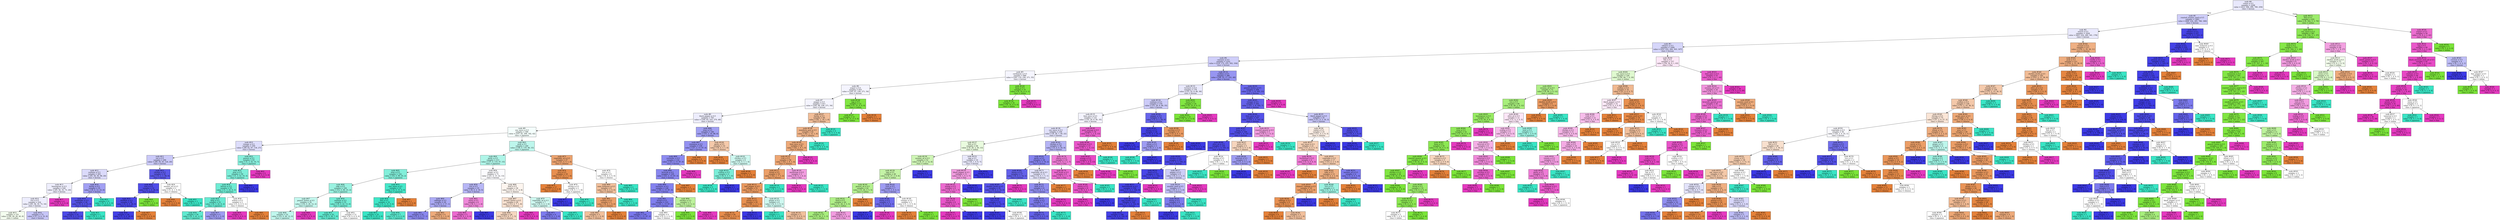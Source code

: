 digraph Tree {
node [shape=box, style="filled", color="black"] ;
0 [label=<node &#35;0<br/>cumin &le; 0.5<br/>samples = 2298<br/>value = [412, 568, 290, 769, 259]<br/>class = korean>, fillcolor="#e8e8fc"] ;
1 [label=<node &#35;1<br/>roasted_sesame_seed &le; 0.5<br/>samples = 1863<br/>value = [408, 224, 285, 766, 180]<br/>class = korean>, fillcolor="#cfcef9"] ;
0 -> 1 [labeldistance=2.5, labelangle=45, headlabel="True"] ;
2 [label=<node &#35;2<br/>starch &le; 0.5<br/>samples = 1626<br/>value = [403, 224, 280, 541, 178]<br/>class = korean>, fillcolor="#e9e9fc"] ;
1 -> 2 ;
3 [label=<node &#35;3<br/>cilantro &le; 0.5<br/>samples = 1409<br/>value = [253, 222, 264, 503, 167]<br/>class = korean>, fillcolor="#d6d6fa"] ;
2 -> 3 ;
4 [label=<node &#35;4<br/>cayenne &le; 0.5<br/>samples = 1252<br/>value = [219, 172, 255, 502, 104]<br/>class = korean>, fillcolor="#cfcef9"] ;
3 -> 4 ;
5 [label=<node &#35;5<br/>cardamom &le; 0.5<br/>samples = 866<br/>value = [183, 119, 238, 271, 55]<br/>class = korean>, fillcolor="#f5f5fe"] ;
4 -> 5 ;
6 [label=<node &#35;6<br/>yogurt &le; 0.5<br/>samples = 833<br/>value = [183, 87, 238, 271, 54]<br/>class = korean>, fillcolor="#f4f4fe"] ;
5 -> 6 ;
7 [label=<node &#35;7<br/>pepper &le; 0.5<br/>samples = 811<br/>value = [182, 66, 238, 271, 54]<br/>class = korean>, fillcolor="#f4f4fe"] ;
6 -> 7 ;
8 [label=<node &#35;8<br/>black_pepper &le; 0.5<br/>samples = 745<br/>value = [140, 65, 222, 270, 48]<br/>class = korean>, fillcolor="#ededfd"] ;
7 -> 8 ;
9 [label=<node &#35;9<br/>soy_sauce &le; 0.5<br/>samples = 599<br/>value = [107, 62, 206, 182, 42]<br/>class = japanese>, fillcolor="#f4fefc"] ;
8 -> 9 ;
10 [label=<node &#35;10<br/>vinegar &le; 0.5<br/>samples = 359<br/>value = [49, 62, 87, 134, 27]<br/>class = korean>, fillcolor="#ddddfb"] ;
9 -> 10 ;
11 [label=<node &#35;11<br/>nut &le; 0.5<br/>samples = 296<br/>value = [48, 59, 45, 124, 20]<br/>class = korean>, fillcolor="#cac9f8"] ;
10 -> 11 ;
12 [label=<node &#35;12<br/>soybean &le; 0.5<br/>samples = 263<br/>value = [45, 58, 44, 96, 20]<br/>class = korean>, fillcolor="#dbdafa"] ;
11 -> 12 ;
13 [label=<node &#35;13<br/>lemongrass &le; 0.5<br/>samples = 228<br/>value = [45, 58, 32, 73, 20]<br/>class = korean>, fillcolor="#eeeefd"] ;
12 -> 13 ;
14 [label=<node &#35;14<br/>rice &le; 0.5<br/>samples = 224<br/>value = [45, 58, 32, 73, 16]<br/>class = korean>, fillcolor="#ededfd"] ;
13 -> 14 ;
15 [label=<node &#35;15<br/>samples = 151<br/>value = [28, 49, 26, 40, 8]<br/>class = indian>, fillcolor="#f4fdef"] ;
14 -> 15 ;
16 [label=<node &#35;16<br/>samples = 73<br/>value = [17, 9, 6, 33, 8]<br/>class = korean>, fillcolor="#c7c6f8"] ;
14 -> 16 ;
17 [label=<node &#35;17<br/>samples = 4<br/>value = [0, 0, 0, 0, 4]<br/>class = thai>, fillcolor="#e539c0"] ;
13 -> 17 ;
18 [label=<node &#35;18<br/>barley &le; 0.5<br/>samples = 35<br/>value = [0, 0, 12, 23, 0]<br/>class = korean>, fillcolor="#a2a0f3"] ;
12 -> 18 ;
19 [label=<node &#35;19<br/>enokidake &le; 0.5<br/>samples = 26<br/>value = [0, 0, 3, 23, 0]<br/>class = korean>, fillcolor="#5553e8"] ;
18 -> 19 ;
20 [label=<node &#35;20<br/>samples = 25<br/>value = [0, 0, 2, 23, 0]<br/>class = korean>, fillcolor="#4d4ae7"] ;
19 -> 20 ;
21 [label=<node &#35;21<br/>samples = 1<br/>value = [0, 0, 1, 0, 0]<br/>class = japanese>, fillcolor="#39e5c5"] ;
19 -> 21 ;
22 [label=<node &#35;22<br/>samples = 9<br/>value = [0, 0, 9, 0, 0]<br/>class = japanese>, fillcolor="#39e5c5"] ;
18 -> 22 ;
23 [label=<node &#35;23<br/>chicken &le; 0.5<br/>samples = 33<br/>value = [3, 1, 1, 28, 0]<br/>class = korean>, fillcolor="#5c5ae9"] ;
11 -> 23 ;
24 [label=<node &#35;24<br/>rose &le; 0.5<br/>samples = 31<br/>value = [2, 1, 0, 28, 0]<br/>class = korean>, fillcolor="#504de8"] ;
23 -> 24 ;
25 [label=<node &#35;25<br/>shellfish &le; 0.5<br/>samples = 30<br/>value = [2, 0, 0, 28, 0]<br/>class = korean>, fillcolor="#4a47e7"] ;
24 -> 25 ;
26 [label=<node &#35;26<br/>samples = 29<br/>value = [1, 0, 0, 28, 0]<br/>class = korean>, fillcolor="#4340e6"] ;
25 -> 26 ;
27 [label=<node &#35;27<br/>samples = 1<br/>value = [1, 0, 0, 0, 0]<br/>class = chinese>, fillcolor="#e58139"] ;
25 -> 27 ;
28 [label=<node &#35;28<br/>samples = 1<br/>value = [0, 1, 0, 0, 0]<br/>class = indian>, fillcolor="#7be539"] ;
24 -> 28 ;
29 [label=<node &#35;29<br/>sesame_oil &le; 0.5<br/>samples = 2<br/>value = [1, 0, 1, 0, 0]<br/>class = chinese>, fillcolor="#ffffff"] ;
23 -> 29 ;
30 [label=<node &#35;30<br/>samples = 1<br/>value = [1, 0, 0, 0, 0]<br/>class = chinese>, fillcolor="#e58139"] ;
29 -> 30 ;
31 [label=<node &#35;31<br/>samples = 1<br/>value = [0, 0, 1, 0, 0]<br/>class = japanese>, fillcolor="#39e5c5"] ;
29 -> 31 ;
32 [label=<node &#35;32<br/>peanut &le; 0.5<br/>samples = 63<br/>value = [1, 3, 42, 10, 7]<br/>class = japanese>, fillcolor="#87efdc"] ;
10 -> 32 ;
33 [label=<node &#35;33<br/>pear &le; 0.5<br/>samples = 59<br/>value = [1, 3, 42, 10, 3]<br/>class = japanese>, fillcolor="#7eeed9"] ;
32 -> 33 ;
34 [label=<node &#35;34<br/>lettuce &le; 0.5<br/>samples = 55<br/>value = [1, 3, 42, 6, 3]<br/>class = japanese>, fillcolor="#6eecd4"] ;
33 -> 34 ;
35 [label=<node &#35;35<br/>kelp &le; 0.5<br/>samples = 53<br/>value = [0, 3, 42, 6, 2]<br/>class = japanese>, fillcolor="#67ebd3"] ;
34 -> 35 ;
36 [label=<node &#35;36<br/>samples = 50<br/>value = [0, 3, 41, 4, 2]<br/>class = japanese>, fillcolor="#60ead0"] ;
35 -> 36 ;
37 [label=<node &#35;37<br/>samples = 3<br/>value = [0, 0, 1, 2, 0]<br/>class = korean>, fillcolor="#9e9cf2"] ;
35 -> 37 ;
38 [label=<node &#35;38<br/>walnut &le; 0.5<br/>samples = 2<br/>value = [1, 0, 0, 0, 1]<br/>class = chinese>, fillcolor="#ffffff"] ;
34 -> 38 ;
39 [label=<node &#35;39<br/>samples = 1<br/>value = [0, 0, 0, 0, 1]<br/>class = thai>, fillcolor="#e539c0"] ;
38 -> 39 ;
40 [label=<node &#35;40<br/>samples = 1<br/>value = [1, 0, 0, 0, 0]<br/>class = chinese>, fillcolor="#e58139"] ;
38 -> 40 ;
41 [label=<node &#35;41<br/>samples = 4<br/>value = [0, 0, 0, 4, 0]<br/>class = korean>, fillcolor="#3c39e5"] ;
33 -> 41 ;
42 [label=<node &#35;42<br/>samples = 4<br/>value = [0, 0, 0, 0, 4]<br/>class = thai>, fillcolor="#e539c0"] ;
32 -> 42 ;
43 [label=<node &#35;43<br/>pork &le; 0.5<br/>samples = 240<br/>value = [58, 0, 119, 48, 15]<br/>class = japanese>, fillcolor="#bdf6ec"] ;
9 -> 43 ;
44 [label=<node &#35;44<br/>garlic &le; 0.5<br/>samples = 213<br/>value = [37, 0, 114, 47, 15]<br/>class = japanese>, fillcolor="#aff5e8"] ;
43 -> 44 ;
45 [label=<node &#35;45<br/>wine &le; 0.5<br/>samples = 142<br/>value = [16, 0, 99, 25, 2]<br/>class = japanese>, fillcolor="#82efda"] ;
44 -> 45 ;
46 [label=<node &#35;46<br/>sake &le; 0.5<br/>samples = 109<br/>value = [14, 0, 68, 25, 2]<br/>class = japanese>, fillcolor="#9af2e1"] ;
45 -> 46 ;
47 [label=<node &#35;47<br/>peanut_butter &le; 0.5<br/>samples = 54<br/>value = [14, 0, 26, 12, 2]<br/>class = japanese>, fillcolor="#c4f7ee"] ;
46 -> 47 ;
48 [label=<node &#35;48<br/>samples = 52<br/>value = [14, 0, 26, 12, 0]<br/>class = japanese>, fillcolor="#c0f7ed"] ;
47 -> 48 ;
49 [label=<node &#35;49<br/>samples = 2<br/>value = [0, 0, 0, 0, 2]<br/>class = thai>, fillcolor="#e539c0"] ;
47 -> 49 ;
50 [label=<node &#35;50<br/>soybean &le; 0.5<br/>samples = 55<br/>value = [0, 0, 42, 13, 0]<br/>class = japanese>, fillcolor="#76edd7"] ;
46 -> 50 ;
51 [label=<node &#35;51<br/>samples = 43<br/>value = [0, 0, 36, 7, 0]<br/>class = japanese>, fillcolor="#5fead0"] ;
50 -> 51 ;
52 [label=<node &#35;52<br/>samples = 12<br/>value = [0, 0, 6, 6, 0]<br/>class = japanese>, fillcolor="#ffffff"] ;
50 -> 52 ;
53 [label=<node &#35;53<br/>star_anise &le; 0.5<br/>samples = 33<br/>value = [2, 0, 31, 0, 0]<br/>class = japanese>, fillcolor="#46e7c9"] ;
45 -> 53 ;
54 [label=<node &#35;54<br/>fish &le; 0.5<br/>samples = 32<br/>value = [1, 0, 31, 0, 0]<br/>class = japanese>, fillcolor="#3fe6c7"] ;
53 -> 54 ;
55 [label=<node &#35;55<br/>samples = 25<br/>value = [0, 0, 25, 0, 0]<br/>class = japanese>, fillcolor="#39e5c5"] ;
54 -> 55 ;
56 [label=<node &#35;56<br/>samples = 7<br/>value = [1, 0, 6, 0, 0]<br/>class = japanese>, fillcolor="#5ae9cf"] ;
54 -> 56 ;
57 [label=<node &#35;57<br/>samples = 1<br/>value = [1, 0, 0, 0, 0]<br/>class = chinese>, fillcolor="#e58139"] ;
53 -> 57 ;
58 [label=<node &#35;58<br/>ginger &le; 0.5<br/>samples = 71<br/>value = [21, 0, 15, 22, 13]<br/>class = korean>, fillcolor="#fbfbfe"] ;
44 -> 58 ;
59 [label=<node &#35;59<br/>rice &le; 0.5<br/>samples = 35<br/>value = [8, 0, 4, 18, 5]<br/>class = korean>, fillcolor="#b7b6f5"] ;
58 -> 59 ;
60 [label=<node &#35;60<br/>cabbage &le; 0.5<br/>samples = 29<br/>value = [8, 0, 3, 17, 1]<br/>class = korean>, fillcolor="#abaaf4"] ;
59 -> 60 ;
61 [label=<node &#35;61<br/>samples = 25<br/>value = [5, 0, 2, 17, 1]<br/>class = korean>, fillcolor="#8a88ef"] ;
60 -> 61 ;
62 [label=<node &#35;62<br/>samples = 4<br/>value = [3, 0, 1, 0, 0]<br/>class = chinese>, fillcolor="#eeab7b"] ;
60 -> 62 ;
63 [label=<node &#35;63<br/>onion &le; 0.5<br/>samples = 6<br/>value = [0, 0, 1, 1, 4]<br/>class = thai>, fillcolor="#ef88d9"] ;
59 -> 63 ;
64 [label=<node &#35;64<br/>samples = 5<br/>value = [0, 0, 1, 0, 4]<br/>class = thai>, fillcolor="#ec6ad0"] ;
63 -> 64 ;
65 [label=<node &#35;65<br/>samples = 1<br/>value = [0, 0, 0, 1, 0]<br/>class = korean>, fillcolor="#3c39e5"] ;
63 -> 65 ;
66 [label=<node &#35;66<br/>beef &le; 0.5<br/>samples = 36<br/>value = [13, 0, 11, 4, 8]<br/>class = chinese>, fillcolor="#fdf5ef"] ;
58 -> 66 ;
67 [label=<node &#35;67<br/>peanut_butter &le; 0.5<br/>samples = 29<br/>value = [13, 0, 7, 1, 8]<br/>class = chinese>, fillcolor="#f9e1d0"] ;
66 -> 67 ;
68 [label=<node &#35;68<br/>samples = 26<br/>value = [13, 0, 7, 1, 5]<br/>class = chinese>, fillcolor="#f7d7c0"] ;
67 -> 68 ;
69 [label=<node &#35;69<br/>samples = 3<br/>value = [0, 0, 0, 0, 3]<br/>class = thai>, fillcolor="#e539c0"] ;
67 -> 69 ;
70 [label=<node &#35;70<br/>vegetable_oil &le; 0.5<br/>samples = 7<br/>value = [0, 0, 4, 3, 0]<br/>class = japanese>, fillcolor="#cef8f0"] ;
66 -> 70 ;
71 [label=<node &#35;71<br/>samples = 4<br/>value = [0, 0, 1, 3, 0]<br/>class = korean>, fillcolor="#7d7bee"] ;
70 -> 71 ;
72 [label=<node &#35;72<br/>samples = 3<br/>value = [0, 0, 3, 0, 0]<br/>class = japanese>, fillcolor="#39e5c5"] ;
70 -> 72 ;
73 [label=<node &#35;73<br/>vegetable_oil &le; 0.5<br/>samples = 27<br/>value = [21, 0, 5, 1, 0]<br/>class = chinese>, fillcolor="#eca36f"] ;
43 -> 73 ;
74 [label=<node &#35;74<br/>nira &le; 0.5<br/>samples = 19<br/>value = [17, 0, 1, 1, 0]<br/>class = chinese>, fillcolor="#e88f4f"] ;
73 -> 74 ;
75 [label=<node &#35;75<br/>samples = 17<br/>value = [17, 0, 0, 0, 0]<br/>class = chinese>, fillcolor="#e58139"] ;
74 -> 75 ;
76 [label=<node &#35;76<br/>shrimp &le; 0.5<br/>samples = 2<br/>value = [0, 0, 1, 1, 0]<br/>class = japanese>, fillcolor="#ffffff"] ;
74 -> 76 ;
77 [label=<node &#35;77<br/>samples = 1<br/>value = [0, 0, 0, 1, 0]<br/>class = korean>, fillcolor="#3c39e5"] ;
76 -> 77 ;
78 [label=<node &#35;78<br/>samples = 1<br/>value = [0, 0, 1, 0, 0]<br/>class = japanese>, fillcolor="#39e5c5"] ;
76 -> 78 ;
79 [label=<node &#35;79<br/>rice &le; 0.5<br/>samples = 8<br/>value = [4, 0, 4, 0, 0]<br/>class = chinese>, fillcolor="#ffffff"] ;
73 -> 79 ;
80 [label=<node &#35;80<br/>cane_molasses &le; 0.5<br/>samples = 6<br/>value = [4, 0, 2, 0, 0]<br/>class = chinese>, fillcolor="#f2c09c"] ;
79 -> 80 ;
81 [label=<node &#35;81<br/>scallion &le; 0.5<br/>samples = 5<br/>value = [4, 0, 1, 0, 0]<br/>class = chinese>, fillcolor="#eca06a"] ;
80 -> 81 ;
82 [label=<node &#35;82<br/>samples = 3<br/>value = [2, 0, 1, 0, 0]<br/>class = chinese>, fillcolor="#f2c09c"] ;
81 -> 82 ;
83 [label=<node &#35;83<br/>samples = 2<br/>value = [2, 0, 0, 0, 0]<br/>class = chinese>, fillcolor="#e58139"] ;
81 -> 83 ;
84 [label=<node &#35;84<br/>samples = 1<br/>value = [0, 0, 1, 0, 0]<br/>class = japanese>, fillcolor="#39e5c5"] ;
80 -> 84 ;
85 [label=<node &#35;85<br/>samples = 2<br/>value = [0, 0, 2, 0, 0]<br/>class = japanese>, fillcolor="#39e5c5"] ;
79 -> 85 ;
86 [label=<node &#35;86<br/>wine &le; 0.5<br/>samples = 146<br/>value = [33, 3, 16, 88, 6]<br/>class = korean>, fillcolor="#a09ff2"] ;
8 -> 86 ;
87 [label=<node &#35;87<br/>cinnamon &le; 0.5<br/>samples = 136<br/>value = [27, 3, 13, 87, 6]<br/>class = korean>, fillcolor="#9492f1"] ;
86 -> 87 ;
88 [label=<node &#35;88<br/>coriander &le; 0.5<br/>samples = 132<br/>value = [23, 3, 13, 87, 6]<br/>class = korean>, fillcolor="#8d8bf0"] ;
87 -> 88 ;
89 [label=<node &#35;89<br/>broccoli &le; 0.5<br/>samples = 129<br/>value = [23, 3, 13, 87, 3]<br/>class = korean>, fillcolor="#8987ef"] ;
88 -> 89 ;
90 [label=<node &#35;90<br/>turmeric &le; 0.5<br/>samples = 126<br/>value = [20, 3, 13, 87, 3]<br/>class = korean>, fillcolor="#8482ef"] ;
89 -> 90 ;
91 [label=<node &#35;91<br/>bread &le; 0.5<br/>samples = 123<br/>value = [20, 1, 13, 87, 2]<br/>class = korean>, fillcolor="#807eee"] ;
90 -> 91 ;
92 [label=<node &#35;92<br/>samples = 119<br/>value = [18, 1, 11, 87, 2]<br/>class = korean>, fillcolor="#7a78ed"] ;
91 -> 92 ;
93 [label=<node &#35;93<br/>samples = 4<br/>value = [2, 0, 2, 0, 0]<br/>class = chinese>, fillcolor="#ffffff"] ;
91 -> 93 ;
94 [label=<node &#35;94<br/>chicken &le; 0.5<br/>samples = 3<br/>value = [0, 2, 0, 0, 1]<br/>class = indian>, fillcolor="#bdf29c"] ;
90 -> 94 ;
95 [label=<node &#35;95<br/>samples = 2<br/>value = [0, 2, 0, 0, 0]<br/>class = indian>, fillcolor="#7be539"] ;
94 -> 95 ;
96 [label=<node &#35;96<br/>samples = 1<br/>value = [0, 0, 0, 0, 1]<br/>class = thai>, fillcolor="#e539c0"] ;
94 -> 96 ;
97 [label=<node &#35;97<br/>samples = 3<br/>value = [3, 0, 0, 0, 0]<br/>class = chinese>, fillcolor="#e58139"] ;
89 -> 97 ;
98 [label=<node &#35;98<br/>samples = 3<br/>value = [0, 0, 0, 0, 3]<br/>class = thai>, fillcolor="#e539c0"] ;
88 -> 98 ;
99 [label=<node &#35;99<br/>samples = 4<br/>value = [4, 0, 0, 0, 0]<br/>class = chinese>, fillcolor="#e58139"] ;
87 -> 99 ;
100 [label=<node &#35;100<br/>garlic &le; 0.5<br/>samples = 10<br/>value = [6, 0, 3, 1, 0]<br/>class = chinese>, fillcolor="#f4c9aa"] ;
86 -> 100 ;
101 [label=<node &#35;101<br/>samples = 4<br/>value = [4, 0, 0, 0, 0]<br/>class = chinese>, fillcolor="#e58139"] ;
100 -> 101 ;
102 [label=<node &#35;102<br/>chicken &le; 0.5<br/>samples = 6<br/>value = [2, 0, 3, 1, 0]<br/>class = japanese>, fillcolor="#cef8f0"] ;
100 -> 102 ;
103 [label=<node &#35;103<br/>scallion &le; 0.5<br/>samples = 4<br/>value = [0, 0, 3, 1, 0]<br/>class = japanese>, fillcolor="#7beed8"] ;
102 -> 103 ;
104 [label=<node &#35;104<br/>samples = 3<br/>value = [0, 0, 3, 0, 0]<br/>class = japanese>, fillcolor="#39e5c5"] ;
103 -> 104 ;
105 [label=<node &#35;105<br/>samples = 1<br/>value = [0, 0, 0, 1, 0]<br/>class = korean>, fillcolor="#3c39e5"] ;
103 -> 105 ;
106 [label=<node &#35;106<br/>samples = 2<br/>value = [2, 0, 0, 0, 0]<br/>class = chinese>, fillcolor="#e58139"] ;
102 -> 106 ;
107 [label=<node &#35;107<br/>barley &le; 0.5<br/>samples = 66<br/>value = [42, 1, 16, 1, 6]<br/>class = chinese>, fillcolor="#f1bd98"] ;
7 -> 107 ;
108 [label=<node &#35;108<br/>mandarin_peel &le; 0.5<br/>samples = 62<br/>value = [42, 1, 12, 1, 6]<br/>class = chinese>, fillcolor="#efb388"] ;
107 -> 108 ;
109 [label=<node &#35;109<br/>lime_juice &le; 0.5<br/>samples = 58<br/>value = [42, 1, 8, 1, 6]<br/>class = chinese>, fillcolor="#eda978"] ;
108 -> 109 ;
110 [label=<node &#35;110<br/>crab &le; 0.5<br/>samples = 56<br/>value = [42, 1, 8, 1, 4]<br/>class = chinese>, fillcolor="#eda673"] ;
109 -> 110 ;
111 [label=<node &#35;111<br/>bread &le; 0.5<br/>samples = 53<br/>value = [42, 1, 7, 1, 2]<br/>class = chinese>, fillcolor="#eb9f68"] ;
110 -> 111 ;
112 [label=<node &#35;112<br/>bell_pepper &le; 0.5<br/>samples = 51<br/>value = [42, 1, 5, 1, 2]<br/>class = chinese>, fillcolor="#ea9a60"] ;
111 -> 112 ;
113 [label=<node &#35;113<br/>potato &le; 0.5<br/>samples = 45<br/>value = [40, 1, 2, 1, 1]<br/>class = chinese>, fillcolor="#e89050"] ;
112 -> 113 ;
114 [label=<node &#35;114<br/>samples = 44<br/>value = [40, 1, 2, 0, 1]<br/>class = chinese>, fillcolor="#e78d4c"] ;
113 -> 114 ;
115 [label=<node &#35;115<br/>samples = 1<br/>value = [0, 0, 0, 1, 0]<br/>class = korean>, fillcolor="#3c39e5"] ;
113 -> 115 ;
116 [label=<node &#35;116<br/>ginger &le; 0.5<br/>samples = 6<br/>value = [2, 0, 3, 0, 1]<br/>class = japanese>, fillcolor="#cef8f0"] ;
112 -> 116 ;
117 [label=<node &#35;117<br/>samples = 3<br/>value = [0, 0, 3, 0, 0]<br/>class = japanese>, fillcolor="#39e5c5"] ;
116 -> 117 ;
118 [label=<node &#35;118<br/>samples = 3<br/>value = [2, 0, 0, 0, 1]<br/>class = chinese>, fillcolor="#f2c09c"] ;
116 -> 118 ;
119 [label=<node &#35;119<br/>samples = 2<br/>value = [0, 0, 2, 0, 0]<br/>class = japanese>, fillcolor="#39e5c5"] ;
111 -> 119 ;
120 [label=<node &#35;120<br/>mushroom &le; 0.5<br/>samples = 3<br/>value = [0, 0, 1, 0, 2]<br/>class = thai>, fillcolor="#f29ce0"] ;
110 -> 120 ;
121 [label=<node &#35;121<br/>samples = 2<br/>value = [0, 0, 0, 0, 2]<br/>class = thai>, fillcolor="#e539c0"] ;
120 -> 121 ;
122 [label=<node &#35;122<br/>samples = 1<br/>value = [0, 0, 1, 0, 0]<br/>class = japanese>, fillcolor="#39e5c5"] ;
120 -> 122 ;
123 [label=<node &#35;123<br/>samples = 2<br/>value = [0, 0, 0, 0, 2]<br/>class = thai>, fillcolor="#e539c0"] ;
109 -> 123 ;
124 [label=<node &#35;124<br/>samples = 4<br/>value = [0, 0, 4, 0, 0]<br/>class = japanese>, fillcolor="#39e5c5"] ;
108 -> 124 ;
125 [label=<node &#35;125<br/>samples = 4<br/>value = [0, 0, 4, 0, 0]<br/>class = japanese>, fillcolor="#39e5c5"] ;
107 -> 125 ;
126 [label=<node &#35;126<br/>egg &le; 0.5<br/>samples = 22<br/>value = [1, 21, 0, 0, 0]<br/>class = indian>, fillcolor="#81e642"] ;
6 -> 126 ;
127 [label=<node &#35;127<br/>samples = 21<br/>value = [0, 21, 0, 0, 0]<br/>class = indian>, fillcolor="#7be539"] ;
126 -> 127 ;
128 [label=<node &#35;128<br/>samples = 1<br/>value = [1, 0, 0, 0, 0]<br/>class = chinese>, fillcolor="#e58139"] ;
126 -> 128 ;
129 [label=<node &#35;129<br/>bean &le; 0.5<br/>samples = 33<br/>value = [0, 32, 0, 0, 1]<br/>class = indian>, fillcolor="#7fe63f"] ;
5 -> 129 ;
130 [label=<node &#35;130<br/>samples = 32<br/>value = [0, 32, 0, 0, 0]<br/>class = indian>, fillcolor="#7be539"] ;
129 -> 130 ;
131 [label=<node &#35;131<br/>samples = 1<br/>value = [0, 0, 0, 0, 1]<br/>class = thai>, fillcolor="#e539c0"] ;
129 -> 131 ;
132 [label=<node &#35;132<br/>scallion &le; 0.5<br/>samples = 386<br/>value = [36, 53, 17, 231, 49]<br/>class = korean>, fillcolor="#9795f1"] ;
4 -> 132 ;
133 [label=<node &#35;133<br/>turmeric &le; 0.5<br/>samples = 178<br/>value = [15, 52, 9, 66, 36]<br/>class = korean>, fillcolor="#e9e9fc"] ;
132 -> 133 ;
134 [label=<node &#35;134<br/>soybean &le; 0.5<br/>samples = 154<br/>value = [15, 29, 9, 66, 35]<br/>class = korean>, fillcolor="#cccbf8"] ;
133 -> 134 ;
135 [label=<node &#35;135<br/>lime_juice &le; 0.5<br/>samples = 122<br/>value = [10, 29, 8, 40, 35]<br/>class = korean>, fillcolor="#f4f4fe"] ;
134 -> 135 ;
136 [label=<node &#35;136<br/>soy_sauce &le; 0.5<br/>samples = 106<br/>value = [9, 28, 7, 40, 22]<br/>class = korean>, fillcolor="#e1e1fb"] ;
135 -> 136 ;
137 [label=<node &#35;137<br/>fish &le; 0.5<br/>samples = 68<br/>value = [4, 28, 3, 20, 13]<br/>class = indian>, fillcolor="#e9fbde"] ;
136 -> 137 ;
138 [label=<node &#35;138<br/>sesame_oil &le; 0.5<br/>samples = 52<br/>value = [4, 27, 3, 12, 6]<br/>class = indian>, fillcolor="#cef5b5"] ;
137 -> 138 ;
139 [label=<node &#35;139<br/>egg &le; 0.5<br/>samples = 49<br/>value = [4, 27, 3, 9, 6]<br/>class = indian>, fillcolor="#c4f3a6"] ;
138 -> 139 ;
140 [label=<node &#35;140<br/>peanut_oil &le; 0.5<br/>samples = 42<br/>value = [3, 26, 3, 5, 5]<br/>class = indian>, fillcolor="#b4f08f"] ;
139 -> 140 ;
141 [label=<node &#35;141<br/>basil &le; 0.5<br/>samples = 40<br/>value = [1, 26, 3, 5, 5]<br/>class = indian>, fillcolor="#b0ef88"] ;
140 -> 141 ;
142 [label=<node &#35;142<br/>samples = 37<br/>value = [1, 26, 2, 5, 3]<br/>class = indian>, fillcolor="#a8ee7d"] ;
141 -> 142 ;
143 [label=<node &#35;143<br/>samples = 3<br/>value = [0, 0, 1, 0, 2]<br/>class = thai>, fillcolor="#f29ce0"] ;
141 -> 143 ;
144 [label=<node &#35;144<br/>samples = 2<br/>value = [2, 0, 0, 0, 0]<br/>class = chinese>, fillcolor="#e58139"] ;
140 -> 144 ;
145 [label=<node &#35;145<br/>corn &le; 0.5<br/>samples = 7<br/>value = [1, 1, 0, 4, 1]<br/>class = korean>, fillcolor="#9e9cf2"] ;
139 -> 145 ;
146 [label=<node &#35;146<br/>honey &le; 0.5<br/>samples = 5<br/>value = [0, 0, 0, 4, 1]<br/>class = korean>, fillcolor="#6d6aec"] ;
145 -> 146 ;
147 [label=<node &#35;147<br/>samples = 4<br/>value = [0, 0, 0, 4, 0]<br/>class = korean>, fillcolor="#3c39e5"] ;
146 -> 147 ;
148 [label=<node &#35;148<br/>samples = 1<br/>value = [0, 0, 0, 0, 1]<br/>class = thai>, fillcolor="#e539c0"] ;
146 -> 148 ;
149 [label=<node &#35;149<br/>vinegar &le; 0.5<br/>samples = 2<br/>value = [1, 1, 0, 0, 0]<br/>class = chinese>, fillcolor="#ffffff"] ;
145 -> 149 ;
150 [label=<node &#35;150<br/>samples = 1<br/>value = [1, 0, 0, 0, 0]<br/>class = chinese>, fillcolor="#e58139"] ;
149 -> 150 ;
151 [label=<node &#35;151<br/>samples = 1<br/>value = [0, 1, 0, 0, 0]<br/>class = indian>, fillcolor="#7be539"] ;
149 -> 151 ;
152 [label=<node &#35;152<br/>samples = 3<br/>value = [0, 0, 0, 3, 0]<br/>class = korean>, fillcolor="#3c39e5"] ;
138 -> 152 ;
153 [label=<node &#35;153<br/>egg &le; 0.5<br/>samples = 16<br/>value = [0, 1, 0, 8, 7]<br/>class = korean>, fillcolor="#e9e9fc"] ;
137 -> 153 ;
154 [label=<node &#35;154<br/>black_pepper &le; 0.5<br/>samples = 11<br/>value = [0, 1, 0, 3, 7]<br/>class = thai>, fillcolor="#f29ce0"] ;
153 -> 154 ;
155 [label=<node &#35;155<br/>mango &le; 0.5<br/>samples = 9<br/>value = [0, 1, 0, 1, 7]<br/>class = thai>, fillcolor="#ec6ad0"] ;
154 -> 155 ;
156 [label=<node &#35;156<br/>nira &le; 0.5<br/>samples = 8<br/>value = [0, 0, 0, 1, 7]<br/>class = thai>, fillcolor="#e955c9"] ;
155 -> 156 ;
157 [label=<node &#35;157<br/>samples = 7<br/>value = [0, 0, 0, 0, 7]<br/>class = thai>, fillcolor="#e539c0"] ;
156 -> 157 ;
158 [label=<node &#35;158<br/>samples = 1<br/>value = [0, 0, 0, 1, 0]<br/>class = korean>, fillcolor="#3c39e5"] ;
156 -> 158 ;
159 [label=<node &#35;159<br/>samples = 1<br/>value = [0, 1, 0, 0, 0]<br/>class = indian>, fillcolor="#7be539"] ;
155 -> 159 ;
160 [label=<node &#35;160<br/>samples = 2<br/>value = [0, 0, 0, 2, 0]<br/>class = korean>, fillcolor="#3c39e5"] ;
154 -> 160 ;
161 [label=<node &#35;161<br/>samples = 5<br/>value = [0, 0, 0, 5, 0]<br/>class = korean>, fillcolor="#3c39e5"] ;
153 -> 161 ;
162 [label=<node &#35;162<br/>chicken &le; 0.5<br/>samples = 38<br/>value = [5, 0, 4, 20, 9]<br/>class = korean>, fillcolor="#b5b4f5"] ;
136 -> 162 ;
163 [label=<node &#35;163<br/>garlic &le; 0.5<br/>samples = 28<br/>value = [4, 0, 3, 19, 2]<br/>class = korean>, fillcolor="#8583ef"] ;
162 -> 163 ;
164 [label=<node &#35;164<br/>lemon &le; 0.5<br/>samples = 17<br/>value = [0, 0, 2, 14, 1]<br/>class = korean>, fillcolor="#6361ea"] ;
163 -> 164 ;
165 [label=<node &#35;165<br/>chicken_broth &le; 0.5<br/>samples = 16<br/>value = [0, 0, 2, 14, 0]<br/>class = korean>, fillcolor="#5855e9"] ;
164 -> 165 ;
166 [label=<node &#35;166<br/>rice &le; 0.5<br/>samples = 15<br/>value = [0, 0, 1, 14, 0]<br/>class = korean>, fillcolor="#4a47e7"] ;
165 -> 166 ;
167 [label=<node &#35;167<br/>samples = 13<br/>value = [0, 0, 0, 13, 0]<br/>class = korean>, fillcolor="#3c39e5"] ;
166 -> 167 ;
168 [label=<node &#35;168<br/>samples = 2<br/>value = [0, 0, 1, 1, 0]<br/>class = japanese>, fillcolor="#ffffff"] ;
166 -> 168 ;
169 [label=<node &#35;169<br/>samples = 1<br/>value = [0, 0, 1, 0, 0]<br/>class = japanese>, fillcolor="#39e5c5"] ;
165 -> 169 ;
170 [label=<node &#35;170<br/>samples = 1<br/>value = [0, 0, 0, 0, 1]<br/>class = thai>, fillcolor="#e539c0"] ;
164 -> 170 ;
171 [label=<node &#35;171<br/>vegetable_oil &le; 0.5<br/>samples = 11<br/>value = [4, 0, 1, 5, 1]<br/>class = korean>, fillcolor="#e3e3fb"] ;
163 -> 171 ;
172 [label=<node &#35;172<br/>mint &le; 0.5<br/>samples = 8<br/>value = [1, 0, 1, 5, 1]<br/>class = korean>, fillcolor="#908ef0"] ;
171 -> 172 ;
173 [label=<node &#35;173<br/>scallop &le; 0.5<br/>samples = 7<br/>value = [1, 0, 1, 5, 0]<br/>class = korean>, fillcolor="#7d7bee"] ;
172 -> 173 ;
174 [label=<node &#35;174<br/>samples = 6<br/>value = [1, 0, 0, 5, 0]<br/>class = korean>, fillcolor="#6361ea"] ;
173 -> 174 ;
175 [label=<node &#35;175<br/>samples = 1<br/>value = [0, 0, 1, 0, 0]<br/>class = japanese>, fillcolor="#39e5c5"] ;
173 -> 175 ;
176 [label=<node &#35;176<br/>samples = 1<br/>value = [0, 0, 0, 0, 1]<br/>class = thai>, fillcolor="#e539c0"] ;
172 -> 176 ;
177 [label=<node &#35;177<br/>samples = 3<br/>value = [3, 0, 0, 0, 0]<br/>class = chinese>, fillcolor="#e58139"] ;
171 -> 177 ;
178 [label=<node &#35;178<br/>sherry &le; 0.5<br/>samples = 10<br/>value = [1, 0, 1, 1, 7]<br/>class = thai>, fillcolor="#ee7bd5"] ;
162 -> 178 ;
179 [label=<node &#35;179<br/>beef_broth &le; 0.5<br/>samples = 9<br/>value = [0, 0, 1, 1, 7]<br/>class = thai>, fillcolor="#ec6ad0"] ;
178 -> 179 ;
180 [label=<node &#35;180<br/>lemon &le; 0.5<br/>samples = 8<br/>value = [0, 0, 0, 1, 7]<br/>class = thai>, fillcolor="#e955c9"] ;
179 -> 180 ;
181 [label=<node &#35;181<br/>samples = 7<br/>value = [0, 0, 0, 0, 7]<br/>class = thai>, fillcolor="#e539c0"] ;
180 -> 181 ;
182 [label=<node &#35;182<br/>samples = 1<br/>value = [0, 0, 0, 1, 0]<br/>class = korean>, fillcolor="#3c39e5"] ;
180 -> 182 ;
183 [label=<node &#35;183<br/>samples = 1<br/>value = [0, 0, 1, 0, 0]<br/>class = japanese>, fillcolor="#39e5c5"] ;
179 -> 183 ;
184 [label=<node &#35;184<br/>samples = 1<br/>value = [1, 0, 0, 0, 0]<br/>class = chinese>, fillcolor="#e58139"] ;
178 -> 184 ;
185 [label=<node &#35;185<br/>pork_sausage &le; 0.5<br/>samples = 16<br/>value = [1, 1, 1, 0, 13]<br/>class = thai>, fillcolor="#ea61cd"] ;
135 -> 185 ;
186 [label=<node &#35;186<br/>buckwheat &le; 0.5<br/>samples = 15<br/>value = [0, 1, 1, 0, 13]<br/>class = thai>, fillcolor="#e955c9"] ;
185 -> 186 ;
187 [label=<node &#35;187<br/>orange &le; 0.5<br/>samples = 14<br/>value = [0, 1, 0, 0, 13]<br/>class = thai>, fillcolor="#e748c5"] ;
186 -> 187 ;
188 [label=<node &#35;188<br/>samples = 13<br/>value = [0, 0, 0, 0, 13]<br/>class = thai>, fillcolor="#e539c0"] ;
187 -> 188 ;
189 [label=<node &#35;189<br/>samples = 1<br/>value = [0, 1, 0, 0, 0]<br/>class = indian>, fillcolor="#7be539"] ;
187 -> 189 ;
190 [label=<node &#35;190<br/>samples = 1<br/>value = [0, 0, 1, 0, 0]<br/>class = japanese>, fillcolor="#39e5c5"] ;
186 -> 190 ;
191 [label=<node &#35;191<br/>samples = 1<br/>value = [1, 0, 0, 0, 0]<br/>class = chinese>, fillcolor="#e58139"] ;
185 -> 191 ;
192 [label=<node &#35;192<br/>pepper &le; 0.5<br/>samples = 32<br/>value = [5, 0, 1, 26, 0]<br/>class = korean>, fillcolor="#6765eb"] ;
134 -> 192 ;
193 [label=<node &#35;193<br/>lettuce &le; 0.5<br/>samples = 26<br/>value = [0, 0, 1, 25, 0]<br/>class = korean>, fillcolor="#4441e6"] ;
192 -> 193 ;
194 [label=<node &#35;194<br/>samples = 23<br/>value = [0, 0, 0, 23, 0]<br/>class = korean>, fillcolor="#3c39e5"] ;
193 -> 194 ;
195 [label=<node &#35;195<br/>wheat &le; 0.5<br/>samples = 3<br/>value = [0, 0, 1, 2, 0]<br/>class = korean>, fillcolor="#9e9cf2"] ;
193 -> 195 ;
196 [label=<node &#35;196<br/>samples = 1<br/>value = [0, 0, 1, 0, 0]<br/>class = japanese>, fillcolor="#39e5c5"] ;
195 -> 196 ;
197 [label=<node &#35;197<br/>samples = 2<br/>value = [0, 0, 0, 2, 0]<br/>class = korean>, fillcolor="#3c39e5"] ;
195 -> 197 ;
198 [label=<node &#35;198<br/>zucchini &le; 0.5<br/>samples = 6<br/>value = [5, 0, 0, 1, 0]<br/>class = chinese>, fillcolor="#ea9a61"] ;
192 -> 198 ;
199 [label=<node &#35;199<br/>samples = 5<br/>value = [5, 0, 0, 0, 0]<br/>class = chinese>, fillcolor="#e58139"] ;
198 -> 199 ;
200 [label=<node &#35;200<br/>samples = 1<br/>value = [0, 0, 0, 1, 0]<br/>class = korean>, fillcolor="#3c39e5"] ;
198 -> 200 ;
201 [label=<node &#35;201<br/>basil &le; 0.5<br/>samples = 24<br/>value = [0, 23, 0, 0, 1]<br/>class = indian>, fillcolor="#81e642"] ;
133 -> 201 ;
202 [label=<node &#35;202<br/>samples = 23<br/>value = [0, 23, 0, 0, 0]<br/>class = indian>, fillcolor="#7be539"] ;
201 -> 202 ;
203 [label=<node &#35;203<br/>samples = 1<br/>value = [0, 0, 0, 0, 1]<br/>class = thai>, fillcolor="#e539c0"] ;
201 -> 203 ;
204 [label=<node &#35;204<br/>peanut_butter &le; 0.5<br/>samples = 208<br/>value = [21, 1, 8, 165, 13]<br/>class = korean>, fillcolor="#6967eb"] ;
132 -> 204 ;
205 [label=<node &#35;205<br/>vinegar &le; 0.5<br/>samples = 202<br/>value = [21, 1, 8, 165, 7]<br/>class = korean>, fillcolor="#6461ea"] ;
204 -> 205 ;
206 [label=<node &#35;206<br/>lime_juice &le; 0.5<br/>samples = 167<br/>value = [10, 1, 5, 147, 4]<br/>class = korean>, fillcolor="#5552e8"] ;
205 -> 206 ;
207 [label=<node &#35;207<br/>bean &le; 0.5<br/>samples = 164<br/>value = [10, 1, 4, 147, 2]<br/>class = korean>, fillcolor="#524fe8"] ;
206 -> 207 ;
208 [label=<node &#35;208<br/>olive_oil &le; 0.5<br/>samples = 159<br/>value = [7, 1, 4, 145, 2]<br/>class = korean>, fillcolor="#4e4be7"] ;
207 -> 208 ;
209 [label=<node &#35;209<br/>chicken &le; 0.5<br/>samples = 157<br/>value = [7, 0, 3, 145, 2]<br/>class = korean>, fillcolor="#4c49e7"] ;
208 -> 209 ;
210 [label=<node &#35;210<br/>basil &le; 0.5<br/>samples = 151<br/>value = [7, 0, 1, 142, 1]<br/>class = korean>, fillcolor="#4845e7"] ;
209 -> 210 ;
211 [label=<node &#35;211<br/>katsuobushi &le; 0.5<br/>samples = 150<br/>value = [7, 0, 1, 142, 0]<br/>class = korean>, fillcolor="#4744e6"] ;
210 -> 211 ;
212 [label=<node &#35;212<br/>egg_noodle &le; 0.5<br/>samples = 149<br/>value = [7, 0, 0, 142, 0]<br/>class = korean>, fillcolor="#4643e6"] ;
211 -> 212 ;
213 [label=<node &#35;213<br/>samples = 148<br/>value = [6, 0, 0, 142, 0]<br/>class = korean>, fillcolor="#4441e6"] ;
212 -> 213 ;
214 [label=<node &#35;214<br/>samples = 1<br/>value = [1, 0, 0, 0, 0]<br/>class = chinese>, fillcolor="#e58139"] ;
212 -> 214 ;
215 [label=<node &#35;215<br/>samples = 1<br/>value = [0, 0, 1, 0, 0]<br/>class = japanese>, fillcolor="#39e5c5"] ;
211 -> 215 ;
216 [label=<node &#35;216<br/>samples = 1<br/>value = [0, 0, 0, 0, 1]<br/>class = thai>, fillcolor="#e539c0"] ;
210 -> 216 ;
217 [label=<node &#35;217<br/>pepper &le; 0.5<br/>samples = 6<br/>value = [0, 0, 2, 3, 1]<br/>class = korean>, fillcolor="#cecef8"] ;
209 -> 217 ;
218 [label=<node &#35;218<br/>sesame_seed &le; 0.5<br/>samples = 5<br/>value = [0, 0, 2, 3, 0]<br/>class = korean>, fillcolor="#bebdf6"] ;
217 -> 218 ;
219 [label=<node &#35;219<br/>honey &le; 0.5<br/>samples = 4<br/>value = [0, 0, 1, 3, 0]<br/>class = korean>, fillcolor="#7d7bee"] ;
218 -> 219 ;
220 [label=<node &#35;220<br/>samples = 3<br/>value = [0, 0, 0, 3, 0]<br/>class = korean>, fillcolor="#3c39e5"] ;
219 -> 220 ;
221 [label=<node &#35;221<br/>samples = 1<br/>value = [0, 0, 1, 0, 0]<br/>class = japanese>, fillcolor="#39e5c5"] ;
219 -> 221 ;
222 [label=<node &#35;222<br/>samples = 1<br/>value = [0, 0, 1, 0, 0]<br/>class = japanese>, fillcolor="#39e5c5"] ;
218 -> 222 ;
223 [label=<node &#35;223<br/>samples = 1<br/>value = [0, 0, 0, 0, 1]<br/>class = thai>, fillcolor="#e539c0"] ;
217 -> 223 ;
224 [label=<node &#35;224<br/>shrimp &le; 0.5<br/>samples = 2<br/>value = [0, 1, 1, 0, 0]<br/>class = indian>, fillcolor="#ffffff"] ;
208 -> 224 ;
225 [label=<node &#35;225<br/>samples = 1<br/>value = [0, 0, 1, 0, 0]<br/>class = japanese>, fillcolor="#39e5c5"] ;
224 -> 225 ;
226 [label=<node &#35;226<br/>samples = 1<br/>value = [0, 1, 0, 0, 0]<br/>class = indian>, fillcolor="#7be539"] ;
224 -> 226 ;
227 [label=<node &#35;227<br/>pork &le; 0.5<br/>samples = 5<br/>value = [3, 0, 0, 2, 0]<br/>class = chinese>, fillcolor="#f6d5bd"] ;
207 -> 227 ;
228 [label=<node &#35;228<br/>broccoli &le; 0.5<br/>samples = 3<br/>value = [1, 0, 0, 2, 0]<br/>class = korean>, fillcolor="#9e9cf2"] ;
227 -> 228 ;
229 [label=<node &#35;229<br/>samples = 2<br/>value = [0, 0, 0, 2, 0]<br/>class = korean>, fillcolor="#3c39e5"] ;
228 -> 229 ;
230 [label=<node &#35;230<br/>samples = 1<br/>value = [1, 0, 0, 0, 0]<br/>class = chinese>, fillcolor="#e58139"] ;
228 -> 230 ;
231 [label=<node &#35;231<br/>samples = 2<br/>value = [2, 0, 0, 0, 0]<br/>class = chinese>, fillcolor="#e58139"] ;
227 -> 231 ;
232 [label=<node &#35;232<br/>roasted_peanut &le; 0.5<br/>samples = 3<br/>value = [0, 0, 1, 0, 2]<br/>class = thai>, fillcolor="#f29ce0"] ;
206 -> 232 ;
233 [label=<node &#35;233<br/>samples = 2<br/>value = [0, 0, 0, 0, 2]<br/>class = thai>, fillcolor="#e539c0"] ;
232 -> 233 ;
234 [label=<node &#35;234<br/>samples = 1<br/>value = [0, 0, 1, 0, 0]<br/>class = japanese>, fillcolor="#39e5c5"] ;
232 -> 234 ;
235 [label=<node &#35;235<br/>black_pepper &le; 0.5<br/>samples = 35<br/>value = [11, 0, 3, 18, 3]<br/>class = korean>, fillcolor="#c6c5f7"] ;
205 -> 235 ;
236 [label=<node &#35;236<br/>radish &le; 0.5<br/>samples = 25<br/>value = [11, 0, 2, 9, 3]<br/>class = chinese>, fillcolor="#fcefe6"] ;
235 -> 236 ;
237 [label=<node &#35;237<br/>soy_sauce &le; 0.5<br/>samples = 21<br/>value = [11, 0, 2, 5, 3]<br/>class = chinese>, fillcolor="#f5d0b5"] ;
236 -> 237 ;
238 [label=<node &#35;238<br/>buckwheat &le; 0.5<br/>samples = 4<br/>value = [1, 0, 0, 0, 3]<br/>class = thai>, fillcolor="#ee7bd5"] ;
237 -> 238 ;
239 [label=<node &#35;239<br/>samples = 3<br/>value = [0, 0, 0, 0, 3]<br/>class = thai>, fillcolor="#e539c0"] ;
238 -> 239 ;
240 [label=<node &#35;240<br/>samples = 1<br/>value = [1, 0, 0, 0, 0]<br/>class = chinese>, fillcolor="#e58139"] ;
238 -> 240 ;
241 [label=<node &#35;241<br/>vegetable &le; 0.5<br/>samples = 17<br/>value = [10, 0, 2, 5, 0]<br/>class = chinese>, fillcolor="#f4caac"] ;
237 -> 241 ;
242 [label=<node &#35;242<br/>sake &le; 0.5<br/>samples = 13<br/>value = [9, 0, 2, 2, 0]<br/>class = chinese>, fillcolor="#eeaf81"] ;
241 -> 242 ;
243 [label=<node &#35;243<br/>chinese_cabbage &le; 0.5<br/>samples = 10<br/>value = [8, 0, 0, 2, 0]<br/>class = chinese>, fillcolor="#eca06a"] ;
242 -> 243 ;
244 [label=<node &#35;244<br/>cabbage &le; 0.5<br/>samples = 9<br/>value = [8, 0, 0, 1, 0]<br/>class = chinese>, fillcolor="#e89152"] ;
243 -> 244 ;
245 [label=<node &#35;245<br/>samples = 6<br/>value = [6, 0, 0, 0, 0]<br/>class = chinese>, fillcolor="#e58139"] ;
244 -> 245 ;
246 [label=<node &#35;246<br/>samples = 3<br/>value = [2, 0, 0, 1, 0]<br/>class = chinese>, fillcolor="#f2c09c"] ;
244 -> 246 ;
247 [label=<node &#35;247<br/>samples = 1<br/>value = [0, 0, 0, 1, 0]<br/>class = korean>, fillcolor="#3c39e5"] ;
243 -> 247 ;
248 [label=<node &#35;248<br/>rice &le; 0.5<br/>samples = 3<br/>value = [1, 0, 2, 0, 0]<br/>class = japanese>, fillcolor="#9cf2e2"] ;
242 -> 248 ;
249 [label=<node &#35;249<br/>samples = 1<br/>value = [1, 0, 0, 0, 0]<br/>class = chinese>, fillcolor="#e58139"] ;
248 -> 249 ;
250 [label=<node &#35;250<br/>samples = 2<br/>value = [0, 0, 2, 0, 0]<br/>class = japanese>, fillcolor="#39e5c5"] ;
248 -> 250 ;
251 [label=<node &#35;251<br/>sesame_oil &le; 0.5<br/>samples = 4<br/>value = [1, 0, 0, 3, 0]<br/>class = korean>, fillcolor="#7d7bee"] ;
241 -> 251 ;
252 [label=<node &#35;252<br/>samples = 1<br/>value = [1, 0, 0, 0, 0]<br/>class = chinese>, fillcolor="#e58139"] ;
251 -> 252 ;
253 [label=<node &#35;253<br/>samples = 3<br/>value = [0, 0, 0, 3, 0]<br/>class = korean>, fillcolor="#3c39e5"] ;
251 -> 253 ;
254 [label=<node &#35;254<br/>samples = 4<br/>value = [0, 0, 0, 4, 0]<br/>class = korean>, fillcolor="#3c39e5"] ;
236 -> 254 ;
255 [label=<node &#35;255<br/>shallot &le; 0.5<br/>samples = 10<br/>value = [0, 0, 1, 9, 0]<br/>class = korean>, fillcolor="#524fe8"] ;
235 -> 255 ;
256 [label=<node &#35;256<br/>samples = 9<br/>value = [0, 0, 0, 9, 0]<br/>class = korean>, fillcolor="#3c39e5"] ;
255 -> 256 ;
257 [label=<node &#35;257<br/>samples = 1<br/>value = [0, 0, 1, 0, 0]<br/>class = japanese>, fillcolor="#39e5c5"] ;
255 -> 257 ;
258 [label=<node &#35;258<br/>samples = 6<br/>value = [0, 0, 0, 0, 6]<br/>class = thai>, fillcolor="#e539c0"] ;
204 -> 258 ;
259 [label=<node &#35;259<br/>fish &le; 0.5<br/>samples = 157<br/>value = [34, 50, 9, 1, 63]<br/>class = thai>, fillcolor="#fce7f7"] ;
3 -> 259 ;
260 [label=<node &#35;260<br/>soy_sauce &le; 0.5<br/>samples = 104<br/>value = [30, 48, 7, 0, 19]<br/>class = indian>, fillcolor="#dff9cf"] ;
259 -> 260 ;
261 [label=<node &#35;261<br/>sesame_oil &le; 0.5<br/>samples = 72<br/>value = [9, 48, 3, 0, 12]<br/>class = indian>, fillcolor="#b0ef88"] ;
260 -> 261 ;
262 [label=<node &#35;262<br/>rice &le; 0.5<br/>samples = 66<br/>value = [4, 48, 2, 0, 12]<br/>class = indian>, fillcolor="#a7ee7b"] ;
261 -> 262 ;
263 [label=<node &#35;263<br/>lemongrass &le; 0.5<br/>samples = 54<br/>value = [3, 44, 0, 0, 7]<br/>class = indian>, fillcolor="#97eb63"] ;
262 -> 263 ;
264 [label=<node &#35;264<br/>wine &le; 0.5<br/>samples = 52<br/>value = [3, 44, 0, 0, 5]<br/>class = indian>, fillcolor="#91e95b"] ;
263 -> 264 ;
265 [label=<node &#35;265<br/>bean &le; 0.5<br/>samples = 50<br/>value = [3, 44, 0, 0, 3]<br/>class = indian>, fillcolor="#8ce852"] ;
264 -> 265 ;
266 [label=<node &#35;266<br/>roasted_peanut &le; 0.5<br/>samples = 45<br/>value = [0, 42, 0, 0, 3]<br/>class = indian>, fillcolor="#84e747"] ;
265 -> 266 ;
267 [label=<node &#35;267<br/>chicken &le; 0.5<br/>samples = 44<br/>value = [0, 42, 0, 0, 2]<br/>class = indian>, fillcolor="#81e642"] ;
266 -> 267 ;
268 [label=<node &#35;268<br/>samples = 34<br/>value = [0, 34, 0, 0, 0]<br/>class = indian>, fillcolor="#7be539"] ;
267 -> 268 ;
269 [label=<node &#35;269<br/>bread &le; 0.5<br/>samples = 10<br/>value = [0, 8, 0, 0, 2]<br/>class = indian>, fillcolor="#9cec6a"] ;
267 -> 269 ;
270 [label=<node &#35;270<br/>cayenne &le; 0.5<br/>samples = 9<br/>value = [0, 8, 0, 0, 1]<br/>class = indian>, fillcolor="#8ce852"] ;
269 -> 270 ;
271 [label=<node &#35;271<br/>samples = 2<br/>value = [0, 1, 0, 0, 1]<br/>class = indian>, fillcolor="#ffffff"] ;
270 -> 271 ;
272 [label=<node &#35;272<br/>samples = 7<br/>value = [0, 7, 0, 0, 0]<br/>class = indian>, fillcolor="#7be539"] ;
270 -> 272 ;
273 [label=<node &#35;273<br/>samples = 1<br/>value = [0, 0, 0, 0, 1]<br/>class = thai>, fillcolor="#e539c0"] ;
269 -> 273 ;
274 [label=<node &#35;274<br/>samples = 1<br/>value = [0, 0, 0, 0, 1]<br/>class = thai>, fillcolor="#e539c0"] ;
266 -> 274 ;
275 [label=<node &#35;275<br/>mustard &le; 0.5<br/>samples = 5<br/>value = [3, 2, 0, 0, 0]<br/>class = chinese>, fillcolor="#f6d5bd"] ;
265 -> 275 ;
276 [label=<node &#35;276<br/>samples = 3<br/>value = [3, 0, 0, 0, 0]<br/>class = chinese>, fillcolor="#e58139"] ;
275 -> 276 ;
277 [label=<node &#35;277<br/>samples = 2<br/>value = [0, 2, 0, 0, 0]<br/>class = indian>, fillcolor="#7be539"] ;
275 -> 277 ;
278 [label=<node &#35;278<br/>samples = 2<br/>value = [0, 0, 0, 0, 2]<br/>class = thai>, fillcolor="#e539c0"] ;
264 -> 278 ;
279 [label=<node &#35;279<br/>samples = 2<br/>value = [0, 0, 0, 0, 2]<br/>class = thai>, fillcolor="#e539c0"] ;
263 -> 279 ;
280 [label=<node &#35;280<br/>olive_oil &le; 0.5<br/>samples = 12<br/>value = [1, 4, 2, 0, 5]<br/>class = thai>, fillcolor="#fce6f7"] ;
262 -> 280 ;
281 [label=<node &#35;281<br/>scallop &le; 0.5<br/>samples = 9<br/>value = [1, 3, 0, 0, 5]<br/>class = thai>, fillcolor="#f6bdea"] ;
280 -> 281 ;
282 [label=<node &#35;282<br/>broccoli &le; 0.5<br/>samples = 8<br/>value = [0, 3, 0, 0, 5]<br/>class = thai>, fillcolor="#f5b0e6"] ;
281 -> 282 ;
283 [label=<node &#35;283<br/>tamarind &le; 0.5<br/>samples = 7<br/>value = [0, 2, 0, 0, 5]<br/>class = thai>, fillcolor="#ef88d9"] ;
282 -> 283 ;
284 [label=<node &#35;284<br/>zucchini &le; 0.5<br/>samples = 6<br/>value = [0, 1, 0, 0, 5]<br/>class = thai>, fillcolor="#ea61cd"] ;
283 -> 284 ;
285 [label=<node &#35;285<br/>samples = 5<br/>value = [0, 0, 0, 0, 5]<br/>class = thai>, fillcolor="#e539c0"] ;
284 -> 285 ;
286 [label=<node &#35;286<br/>samples = 1<br/>value = [0, 1, 0, 0, 0]<br/>class = indian>, fillcolor="#7be539"] ;
284 -> 286 ;
287 [label=<node &#35;287<br/>samples = 1<br/>value = [0, 1, 0, 0, 0]<br/>class = indian>, fillcolor="#7be539"] ;
283 -> 287 ;
288 [label=<node &#35;288<br/>samples = 1<br/>value = [0, 1, 0, 0, 0]<br/>class = indian>, fillcolor="#7be539"] ;
282 -> 288 ;
289 [label=<node &#35;289<br/>samples = 1<br/>value = [1, 0, 0, 0, 0]<br/>class = chinese>, fillcolor="#e58139"] ;
281 -> 289 ;
290 [label=<node &#35;290<br/>mint &le; 0.5<br/>samples = 3<br/>value = [0, 1, 2, 0, 0]<br/>class = japanese>, fillcolor="#9cf2e2"] ;
280 -> 290 ;
291 [label=<node &#35;291<br/>samples = 2<br/>value = [0, 0, 2, 0, 0]<br/>class = japanese>, fillcolor="#39e5c5"] ;
290 -> 291 ;
292 [label=<node &#35;292<br/>samples = 1<br/>value = [0, 1, 0, 0, 0]<br/>class = indian>, fillcolor="#7be539"] ;
290 -> 292 ;
293 [label=<node &#35;293<br/>chicken_broth &le; 0.5<br/>samples = 6<br/>value = [5, 0, 1, 0, 0]<br/>class = chinese>, fillcolor="#ea9a61"] ;
261 -> 293 ;
294 [label=<node &#35;294<br/>samples = 5<br/>value = [5, 0, 0, 0, 0]<br/>class = chinese>, fillcolor="#e58139"] ;
293 -> 294 ;
295 [label=<node &#35;295<br/>samples = 1<br/>value = [0, 0, 1, 0, 0]<br/>class = japanese>, fillcolor="#39e5c5"] ;
293 -> 295 ;
296 [label=<node &#35;296<br/>scallion &le; 0.5<br/>samples = 32<br/>value = [21, 0, 4, 0, 7]<br/>class = chinese>, fillcolor="#f0b890"] ;
260 -> 296 ;
297 [label=<node &#35;297<br/>black_pepper &le; 0.5<br/>samples = 14<br/>value = [5, 0, 3, 0, 6]<br/>class = thai>, fillcolor="#fce9f8"] ;
296 -> 297 ;
298 [label=<node &#35;298<br/>crab &le; 0.5<br/>samples = 12<br/>value = [3, 0, 3, 0, 6]<br/>class = thai>, fillcolor="#f6bdea"] ;
297 -> 298 ;
299 [label=<node &#35;299<br/>chicken &le; 0.5<br/>samples = 11<br/>value = [2, 0, 3, 0, 6]<br/>class = thai>, fillcolor="#f5b5e7"] ;
298 -> 299 ;
300 [label=<node &#35;300<br/>cider &le; 0.5<br/>samples = 10<br/>value = [1, 0, 3, 0, 6]<br/>class = thai>, fillcolor="#f4aae4"] ;
299 -> 300 ;
301 [label=<node &#35;301<br/>tomato &le; 0.5<br/>samples = 9<br/>value = [0, 0, 3, 0, 6]<br/>class = thai>, fillcolor="#f29ce0"] ;
300 -> 301 ;
302 [label=<node &#35;302<br/>garlic &le; 0.5<br/>samples = 8<br/>value = [0, 0, 2, 0, 6]<br/>class = thai>, fillcolor="#ee7bd5"] ;
301 -> 302 ;
303 [label=<node &#35;303<br/>samples = 1<br/>value = [0, 0, 1, 0, 0]<br/>class = japanese>, fillcolor="#39e5c5"] ;
302 -> 303 ;
304 [label=<node &#35;304<br/>buckwheat &le; 0.5<br/>samples = 7<br/>value = [0, 0, 1, 0, 6]<br/>class = thai>, fillcolor="#e95acb"] ;
302 -> 304 ;
305 [label=<node &#35;305<br/>samples = 5<br/>value = [0, 0, 0, 0, 5]<br/>class = thai>, fillcolor="#e539c0"] ;
304 -> 305 ;
306 [label=<node &#35;306<br/>samples = 2<br/>value = [0, 0, 1, 0, 1]<br/>class = japanese>, fillcolor="#ffffff"] ;
304 -> 306 ;
307 [label=<node &#35;307<br/>samples = 1<br/>value = [0, 0, 1, 0, 0]<br/>class = japanese>, fillcolor="#39e5c5"] ;
301 -> 307 ;
308 [label=<node &#35;308<br/>samples = 1<br/>value = [1, 0, 0, 0, 0]<br/>class = chinese>, fillcolor="#e58139"] ;
300 -> 308 ;
309 [label=<node &#35;309<br/>samples = 1<br/>value = [1, 0, 0, 0, 0]<br/>class = chinese>, fillcolor="#e58139"] ;
299 -> 309 ;
310 [label=<node &#35;310<br/>samples = 1<br/>value = [1, 0, 0, 0, 0]<br/>class = chinese>, fillcolor="#e58139"] ;
298 -> 310 ;
311 [label=<node &#35;311<br/>samples = 2<br/>value = [2, 0, 0, 0, 0]<br/>class = chinese>, fillcolor="#e58139"] ;
297 -> 311 ;
312 [label=<node &#35;312<br/>carrot &le; 0.5<br/>samples = 18<br/>value = [16, 0, 1, 0, 1]<br/>class = chinese>, fillcolor="#e89050"] ;
296 -> 312 ;
313 [label=<node &#35;313<br/>sesame_seed &le; 0.5<br/>samples = 16<br/>value = [15, 0, 0, 0, 1]<br/>class = chinese>, fillcolor="#e78946"] ;
312 -> 313 ;
314 [label=<node &#35;314<br/>samples = 13<br/>value = [13, 0, 0, 0, 0]<br/>class = chinese>, fillcolor="#e58139"] ;
313 -> 314 ;
315 [label=<node &#35;315<br/>shrimp &le; 0.5<br/>samples = 3<br/>value = [2, 0, 0, 0, 1]<br/>class = chinese>, fillcolor="#f2c09c"] ;
313 -> 315 ;
316 [label=<node &#35;316<br/>rice &le; 0.5<br/>samples = 2<br/>value = [1, 0, 0, 0, 1]<br/>class = chinese>, fillcolor="#ffffff"] ;
315 -> 316 ;
317 [label=<node &#35;317<br/>samples = 1<br/>value = [1, 0, 0, 0, 0]<br/>class = chinese>, fillcolor="#e58139"] ;
316 -> 317 ;
318 [label=<node &#35;318<br/>samples = 1<br/>value = [0, 0, 0, 0, 1]<br/>class = thai>, fillcolor="#e539c0"] ;
316 -> 318 ;
319 [label=<node &#35;319<br/>samples = 1<br/>value = [1, 0, 0, 0, 0]<br/>class = chinese>, fillcolor="#e58139"] ;
315 -> 319 ;
320 [label=<node &#35;320<br/>rice &le; 0.5<br/>samples = 2<br/>value = [1, 0, 1, 0, 0]<br/>class = chinese>, fillcolor="#ffffff"] ;
312 -> 320 ;
321 [label=<node &#35;321<br/>samples = 1<br/>value = [0, 0, 1, 0, 0]<br/>class = japanese>, fillcolor="#39e5c5"] ;
320 -> 321 ;
322 [label=<node &#35;322<br/>samples = 1<br/>value = [1, 0, 0, 0, 0]<br/>class = chinese>, fillcolor="#e58139"] ;
320 -> 322 ;
323 [label=<node &#35;323<br/>lime_juice &le; 0.5<br/>samples = 53<br/>value = [4, 2, 2, 1, 44]<br/>class = thai>, fillcolor="#ea5dcc"] ;
259 -> 323 ;
324 [label=<node &#35;324<br/>sesame_oil &le; 0.5<br/>samples = 24<br/>value = [4, 2, 2, 1, 15]<br/>class = thai>, fillcolor="#f192dc"] ;
323 -> 324 ;
325 [label=<node &#35;325<br/>brussels_sprout &le; 0.5<br/>samples = 20<br/>value = [1, 2, 1, 1, 15]<br/>class = thai>, fillcolor="#ec70d2"] ;
324 -> 325 ;
326 [label=<node &#35;326<br/>cabbage &le; 0.5<br/>samples = 19<br/>value = [1, 2, 0, 1, 15]<br/>class = thai>, fillcolor="#eb68cf"] ;
325 -> 326 ;
327 [label=<node &#35;327<br/>turmeric &le; 0.5<br/>samples = 18<br/>value = [0, 2, 0, 1, 15]<br/>class = thai>, fillcolor="#ea5ecc"] ;
326 -> 327 ;
328 [label=<node &#35;328<br/>butter &le; 0.5<br/>samples = 17<br/>value = [0, 1, 0, 1, 15]<br/>class = thai>, fillcolor="#e852c8"] ;
327 -> 328 ;
329 [label=<node &#35;329<br/>crab &le; 0.5<br/>samples = 15<br/>value = [0, 0, 0, 1, 14]<br/>class = thai>, fillcolor="#e747c4"] ;
328 -> 329 ;
330 [label=<node &#35;330<br/>samples = 13<br/>value = [0, 0, 0, 0, 13]<br/>class = thai>, fillcolor="#e539c0"] ;
329 -> 330 ;
331 [label=<node &#35;331<br/>bay &le; 0.5<br/>samples = 2<br/>value = [0, 0, 0, 1, 1]<br/>class = korean>, fillcolor="#ffffff"] ;
329 -> 331 ;
332 [label=<node &#35;332<br/>samples = 1<br/>value = [0, 0, 0, 1, 0]<br/>class = korean>, fillcolor="#3c39e5"] ;
331 -> 332 ;
333 [label=<node &#35;333<br/>samples = 1<br/>value = [0, 0, 0, 0, 1]<br/>class = thai>, fillcolor="#e539c0"] ;
331 -> 333 ;
334 [label=<node &#35;334<br/>scallion &le; 0.5<br/>samples = 2<br/>value = [0, 1, 0, 0, 1]<br/>class = indian>, fillcolor="#ffffff"] ;
328 -> 334 ;
335 [label=<node &#35;335<br/>samples = 1<br/>value = [0, 1, 0, 0, 0]<br/>class = indian>, fillcolor="#7be539"] ;
334 -> 335 ;
336 [label=<node &#35;336<br/>samples = 1<br/>value = [0, 0, 0, 0, 1]<br/>class = thai>, fillcolor="#e539c0"] ;
334 -> 336 ;
337 [label=<node &#35;337<br/>samples = 1<br/>value = [0, 1, 0, 0, 0]<br/>class = indian>, fillcolor="#7be539"] ;
327 -> 337 ;
338 [label=<node &#35;338<br/>samples = 1<br/>value = [1, 0, 0, 0, 0]<br/>class = chinese>, fillcolor="#e58139"] ;
326 -> 338 ;
339 [label=<node &#35;339<br/>samples = 1<br/>value = [0, 0, 1, 0, 0]<br/>class = japanese>, fillcolor="#39e5c5"] ;
325 -> 339 ;
340 [label=<node &#35;340<br/>sesame_seed &le; 0.5<br/>samples = 4<br/>value = [3, 0, 1, 0, 0]<br/>class = chinese>, fillcolor="#eeab7b"] ;
324 -> 340 ;
341 [label=<node &#35;341<br/>samples = 3<br/>value = [3, 0, 0, 0, 0]<br/>class = chinese>, fillcolor="#e58139"] ;
340 -> 341 ;
342 [label=<node &#35;342<br/>samples = 1<br/>value = [0, 0, 1, 0, 0]<br/>class = japanese>, fillcolor="#39e5c5"] ;
340 -> 342 ;
343 [label=<node &#35;343<br/>samples = 29<br/>value = [0, 0, 0, 0, 29]<br/>class = thai>, fillcolor="#e539c0"] ;
323 -> 343 ;
344 [label=<node &#35;344<br/>coconut &le; 0.5<br/>samples = 217<br/>value = [150, 2, 16, 38, 11]<br/>class = chinese>, fillcolor="#efb083"] ;
2 -> 344 ;
345 [label=<node &#35;345<br/>pork &le; 0.5<br/>samples = 211<br/>value = [150, 2, 15, 38, 6]<br/>class = chinese>, fillcolor="#eead7f"] ;
344 -> 345 ;
346 [label=<node &#35;346<br/>chicken_broth &le; 0.5<br/>samples = 162<br/>value = [103, 2, 15, 36, 6]<br/>class = chinese>, fillcolor="#f1bc96"] ;
345 -> 346 ;
347 [label=<node &#35;347<br/>wasabi &le; 0.5<br/>samples = 129<br/>value = [75, 2, 13, 36, 3]<br/>class = chinese>, fillcolor="#f4caac"] ;
346 -> 347 ;
348 [label=<node &#35;348<br/>scallion &le; 0.5<br/>samples = 126<br/>value = [75, 2, 10, 36, 3]<br/>class = chinese>, fillcolor="#f4c8a9"] ;
347 -> 348 ;
349 [label=<node &#35;349<br/>shrimp &le; 0.5<br/>samples = 75<br/>value = [37, 2, 6, 27, 3]<br/>class = chinese>, fillcolor="#fae5d6"] ;
348 -> 349 ;
350 [label=<node &#35;350<br/>vegetable &le; 0.5<br/>samples = 56<br/>value = [24, 2, 4, 25, 1]<br/>class = korean>, fillcolor="#f9f9fe"] ;
349 -> 350 ;
351 [label=<node &#35;351<br/>fish &le; 0.5<br/>samples = 44<br/>value = [23, 1, 3, 16, 1]<br/>class = chinese>, fillcolor="#f8e0ce"] ;
350 -> 351 ;
352 [label=<node &#35;352<br/>cream &le; 0.5<br/>samples = 38<br/>value = [22, 1, 3, 11, 1]<br/>class = chinese>, fillcolor="#f4ccae"] ;
351 -> 352 ;
353 [label=<node &#35;353<br/>soy_sauce &le; 0.5<br/>samples = 36<br/>value = [22, 0, 2, 11, 1]<br/>class = chinese>, fillcolor="#f4c8a8"] ;
352 -> 353 ;
354 [label=<node &#35;354<br/>vinegar &le; 0.5<br/>samples = 13<br/>value = [6, 0, 0, 7, 0]<br/>class = korean>, fillcolor="#e3e3fb"] ;
353 -> 354 ;
355 [label=<node &#35;355<br/>honey &le; 0.5<br/>samples = 10<br/>value = [3, 0, 0, 7, 0]<br/>class = korean>, fillcolor="#908ef0"] ;
354 -> 355 ;
356 [label=<node &#35;356<br/>samples = 9<br/>value = [2, 0, 0, 7, 0]<br/>class = korean>, fillcolor="#7472ec"] ;
355 -> 356 ;
357 [label=<node &#35;357<br/>samples = 1<br/>value = [1, 0, 0, 0, 0]<br/>class = chinese>, fillcolor="#e58139"] ;
355 -> 357 ;
358 [label=<node &#35;358<br/>samples = 3<br/>value = [3, 0, 0, 0, 0]<br/>class = chinese>, fillcolor="#e58139"] ;
354 -> 358 ;
359 [label=<node &#35;359<br/>sake &le; 0.5<br/>samples = 23<br/>value = [16, 0, 2, 4, 1]<br/>class = chinese>, fillcolor="#efaf82"] ;
353 -> 359 ;
360 [label=<node &#35;360<br/>peanut &le; 0.5<br/>samples = 16<br/>value = [14, 0, 0, 1, 1]<br/>class = chinese>, fillcolor="#e89253"] ;
359 -> 360 ;
361 [label=<node &#35;361<br/>samples = 15<br/>value = [14, 0, 0, 1, 0]<br/>class = chinese>, fillcolor="#e78a47"] ;
360 -> 361 ;
362 [label=<node &#35;362<br/>samples = 1<br/>value = [0, 0, 0, 0, 1]<br/>class = thai>, fillcolor="#e539c0"] ;
360 -> 362 ;
363 [label=<node &#35;363<br/>carrot &le; 0.5<br/>samples = 7<br/>value = [2, 0, 2, 3, 0]<br/>class = korean>, fillcolor="#d8d7fa"] ;
359 -> 363 ;
364 [label=<node &#35;364<br/>samples = 5<br/>value = [0, 0, 2, 3, 0]<br/>class = korean>, fillcolor="#bebdf6"] ;
363 -> 364 ;
365 [label=<node &#35;365<br/>samples = 2<br/>value = [2, 0, 0, 0, 0]<br/>class = chinese>, fillcolor="#e58139"] ;
363 -> 365 ;
366 [label=<node &#35;366<br/>cayenne &le; 0.5<br/>samples = 2<br/>value = [0, 1, 1, 0, 0]<br/>class = indian>, fillcolor="#ffffff"] ;
352 -> 366 ;
367 [label=<node &#35;367<br/>samples = 1<br/>value = [0, 0, 1, 0, 0]<br/>class = japanese>, fillcolor="#39e5c5"] ;
366 -> 367 ;
368 [label=<node &#35;368<br/>samples = 1<br/>value = [0, 1, 0, 0, 0]<br/>class = indian>, fillcolor="#7be539"] ;
366 -> 368 ;
369 [label=<node &#35;369<br/>sherry &le; 0.5<br/>samples = 6<br/>value = [1, 0, 0, 5, 0]<br/>class = korean>, fillcolor="#6361ea"] ;
351 -> 369 ;
370 [label=<node &#35;370<br/>samples = 5<br/>value = [0, 0, 0, 5, 0]<br/>class = korean>, fillcolor="#3c39e5"] ;
369 -> 370 ;
371 [label=<node &#35;371<br/>samples = 1<br/>value = [1, 0, 0, 0, 0]<br/>class = chinese>, fillcolor="#e58139"] ;
369 -> 371 ;
372 [label=<node &#35;372<br/>cilantro &le; 0.5<br/>samples = 12<br/>value = [1, 1, 1, 9, 0]<br/>class = korean>, fillcolor="#716fec"] ;
350 -> 372 ;
373 [label=<node &#35;373<br/>lime_juice &le; 0.5<br/>samples = 10<br/>value = [0, 0, 1, 9, 0]<br/>class = korean>, fillcolor="#524fe8"] ;
372 -> 373 ;
374 [label=<node &#35;374<br/>samples = 9<br/>value = [0, 0, 0, 9, 0]<br/>class = korean>, fillcolor="#3c39e5"] ;
373 -> 374 ;
375 [label=<node &#35;375<br/>samples = 1<br/>value = [0, 0, 1, 0, 0]<br/>class = japanese>, fillcolor="#39e5c5"] ;
373 -> 375 ;
376 [label=<node &#35;376<br/>rice &le; 0.5<br/>samples = 2<br/>value = [1, 1, 0, 0, 0]<br/>class = chinese>, fillcolor="#ffffff"] ;
372 -> 376 ;
377 [label=<node &#35;377<br/>samples = 1<br/>value = [0, 1, 0, 0, 0]<br/>class = indian>, fillcolor="#7be539"] ;
376 -> 377 ;
378 [label=<node &#35;378<br/>samples = 1<br/>value = [1, 0, 0, 0, 0]<br/>class = chinese>, fillcolor="#e58139"] ;
376 -> 378 ;
379 [label=<node &#35;379<br/>wheat &le; 0.5<br/>samples = 19<br/>value = [13, 0, 2, 2, 2]<br/>class = chinese>, fillcolor="#eead7f"] ;
349 -> 379 ;
380 [label=<node &#35;380<br/>carrot &le; 0.5<br/>samples = 15<br/>value = [12, 0, 0, 1, 2]<br/>class = chinese>, fillcolor="#eb9e67"] ;
379 -> 380 ;
381 [label=<node &#35;381<br/>radish &le; 0.5<br/>samples = 14<br/>value = [12, 0, 0, 0, 2]<br/>class = chinese>, fillcolor="#e9965a"] ;
380 -> 381 ;
382 [label=<node &#35;382<br/>palm &le; 0.5<br/>samples = 13<br/>value = [12, 0, 0, 0, 1]<br/>class = chinese>, fillcolor="#e78c49"] ;
381 -> 382 ;
383 [label=<node &#35;383<br/>samples = 11<br/>value = [11, 0, 0, 0, 0]<br/>class = chinese>, fillcolor="#e58139"] ;
382 -> 383 ;
384 [label=<node &#35;384<br/>samples = 2<br/>value = [1, 0, 0, 0, 1]<br/>class = chinese>, fillcolor="#ffffff"] ;
382 -> 384 ;
385 [label=<node &#35;385<br/>samples = 1<br/>value = [0, 0, 0, 0, 1]<br/>class = thai>, fillcolor="#e539c0"] ;
381 -> 385 ;
386 [label=<node &#35;386<br/>samples = 1<br/>value = [0, 0, 0, 1, 0]<br/>class = korean>, fillcolor="#3c39e5"] ;
380 -> 386 ;
387 [label=<node &#35;387<br/>ginger &le; 0.5<br/>samples = 4<br/>value = [1, 0, 2, 1, 0]<br/>class = japanese>, fillcolor="#bdf6ec"] ;
379 -> 387 ;
388 [label=<node &#35;388<br/>bacon &le; 0.5<br/>samples = 3<br/>value = [1, 0, 2, 0, 0]<br/>class = japanese>, fillcolor="#9cf2e2"] ;
387 -> 388 ;
389 [label=<node &#35;389<br/>samples = 2<br/>value = [0, 0, 2, 0, 0]<br/>class = japanese>, fillcolor="#39e5c5"] ;
388 -> 389 ;
390 [label=<node &#35;390<br/>samples = 1<br/>value = [1, 0, 0, 0, 0]<br/>class = chinese>, fillcolor="#e58139"] ;
388 -> 390 ;
391 [label=<node &#35;391<br/>samples = 1<br/>value = [0, 0, 0, 1, 0]<br/>class = korean>, fillcolor="#3c39e5"] ;
387 -> 391 ;
392 [label=<node &#35;392<br/>grape_juice &le; 0.5<br/>samples = 51<br/>value = [38, 0, 4, 9, 0]<br/>class = chinese>, fillcolor="#eda876"] ;
348 -> 392 ;
393 [label=<node &#35;393<br/>pear &le; 0.5<br/>samples = 49<br/>value = [38, 0, 2, 9, 0]<br/>class = chinese>, fillcolor="#eca46f"] ;
392 -> 393 ;
394 [label=<node &#35;394<br/>coriander &le; 0.5<br/>samples = 47<br/>value = [38, 0, 2, 7, 0]<br/>class = chinese>, fillcolor="#eb9d66"] ;
393 -> 394 ;
395 [label=<node &#35;395<br/>mackerel &le; 0.5<br/>samples = 46<br/>value = [38, 0, 1, 7, 0]<br/>class = chinese>, fillcolor="#ea9b62"] ;
394 -> 395 ;
396 [label=<node &#35;396<br/>pumpkin &le; 0.5<br/>samples = 45<br/>value = [38, 0, 1, 6, 0]<br/>class = chinese>, fillcolor="#ea985d"] ;
395 -> 396 ;
397 [label=<node &#35;397<br/>ginger &le; 0.5<br/>samples = 44<br/>value = [38, 0, 1, 5, 0]<br/>class = chinese>, fillcolor="#e99457"] ;
396 -> 397 ;
398 [label=<node &#35;398<br/>soy_sauce &le; 0.5<br/>samples = 15<br/>value = [10, 0, 1, 4, 0]<br/>class = chinese>, fillcolor="#f1ba93"] ;
397 -> 398 ;
399 [label=<node &#35;399<br/>samples = 2<br/>value = [0, 0, 1, 1, 0]<br/>class = japanese>, fillcolor="#ffffff"] ;
398 -> 399 ;
400 [label=<node &#35;400<br/>samples = 13<br/>value = [10, 0, 0, 3, 0]<br/>class = chinese>, fillcolor="#eda774"] ;
398 -> 400 ;
401 [label=<node &#35;401<br/>vegetable &le; 0.5<br/>samples = 29<br/>value = [28, 0, 0, 1, 0]<br/>class = chinese>, fillcolor="#e68640"] ;
397 -> 401 ;
402 [label=<node &#35;402<br/>samples = 25<br/>value = [25, 0, 0, 0, 0]<br/>class = chinese>, fillcolor="#e58139"] ;
401 -> 402 ;
403 [label=<node &#35;403<br/>samples = 4<br/>value = [3, 0, 0, 1, 0]<br/>class = chinese>, fillcolor="#eeab7b"] ;
401 -> 403 ;
404 [label=<node &#35;404<br/>samples = 1<br/>value = [0, 0, 0, 1, 0]<br/>class = korean>, fillcolor="#3c39e5"] ;
396 -> 404 ;
405 [label=<node &#35;405<br/>samples = 1<br/>value = [0, 0, 0, 1, 0]<br/>class = korean>, fillcolor="#3c39e5"] ;
395 -> 405 ;
406 [label=<node &#35;406<br/>samples = 1<br/>value = [0, 0, 1, 0, 0]<br/>class = japanese>, fillcolor="#39e5c5"] ;
394 -> 406 ;
407 [label=<node &#35;407<br/>samples = 2<br/>value = [0, 0, 0, 2, 0]<br/>class = korean>, fillcolor="#3c39e5"] ;
393 -> 407 ;
408 [label=<node &#35;408<br/>samples = 2<br/>value = [0, 0, 2, 0, 0]<br/>class = japanese>, fillcolor="#39e5c5"] ;
392 -> 408 ;
409 [label=<node &#35;409<br/>samples = 3<br/>value = [0, 0, 3, 0, 0]<br/>class = japanese>, fillcolor="#39e5c5"] ;
347 -> 409 ;
410 [label=<node &#35;410<br/>olive_oil &le; 0.5<br/>samples = 33<br/>value = [28, 0, 2, 0, 3]<br/>class = chinese>, fillcolor="#e9965a"] ;
346 -> 410 ;
411 [label=<node &#35;411<br/>sake &le; 0.5<br/>samples = 31<br/>value = [28, 0, 2, 0, 1]<br/>class = chinese>, fillcolor="#e88e4d"] ;
410 -> 411 ;
412 [label=<node &#35;412<br/>celery &le; 0.5<br/>samples = 30<br/>value = [28, 0, 1, 0, 1]<br/>class = chinese>, fillcolor="#e78a47"] ;
411 -> 412 ;
413 [label=<node &#35;413<br/>cider &le; 0.5<br/>samples = 28<br/>value = [27, 0, 0, 0, 1]<br/>class = chinese>, fillcolor="#e68640"] ;
412 -> 413 ;
414 [label=<node &#35;414<br/>samples = 26<br/>value = [26, 0, 0, 0, 0]<br/>class = chinese>, fillcolor="#e58139"] ;
413 -> 414 ;
415 [label=<node &#35;415<br/>chicken &le; 0.5<br/>samples = 2<br/>value = [1, 0, 0, 0, 1]<br/>class = chinese>, fillcolor="#ffffff"] ;
413 -> 415 ;
416 [label=<node &#35;416<br/>samples = 1<br/>value = [1, 0, 0, 0, 0]<br/>class = chinese>, fillcolor="#e58139"] ;
415 -> 416 ;
417 [label=<node &#35;417<br/>samples = 1<br/>value = [0, 0, 0, 0, 1]<br/>class = thai>, fillcolor="#e539c0"] ;
415 -> 417 ;
418 [label=<node &#35;418<br/>fish &le; 0.5<br/>samples = 2<br/>value = [1, 0, 1, 0, 0]<br/>class = chinese>, fillcolor="#ffffff"] ;
412 -> 418 ;
419 [label=<node &#35;419<br/>samples = 1<br/>value = [0, 0, 1, 0, 0]<br/>class = japanese>, fillcolor="#39e5c5"] ;
418 -> 419 ;
420 [label=<node &#35;420<br/>samples = 1<br/>value = [1, 0, 0, 0, 0]<br/>class = chinese>, fillcolor="#e58139"] ;
418 -> 420 ;
421 [label=<node &#35;421<br/>samples = 1<br/>value = [0, 0, 1, 0, 0]<br/>class = japanese>, fillcolor="#39e5c5"] ;
411 -> 421 ;
422 [label=<node &#35;422<br/>samples = 2<br/>value = [0, 0, 0, 0, 2]<br/>class = thai>, fillcolor="#e539c0"] ;
410 -> 422 ;
423 [label=<node &#35;423<br/>barley &le; 0.5<br/>samples = 49<br/>value = [47, 0, 0, 2, 0]<br/>class = chinese>, fillcolor="#e68641"] ;
345 -> 423 ;
424 [label=<node &#35;424<br/>lettuce &le; 0.5<br/>samples = 48<br/>value = [47, 0, 0, 1, 0]<br/>class = chinese>, fillcolor="#e6843d"] ;
423 -> 424 ;
425 [label=<node &#35;425<br/>samples = 47<br/>value = [47, 0, 0, 0, 0]<br/>class = chinese>, fillcolor="#e58139"] ;
424 -> 425 ;
426 [label=<node &#35;426<br/>samples = 1<br/>value = [0, 0, 0, 1, 0]<br/>class = korean>, fillcolor="#3c39e5"] ;
424 -> 426 ;
427 [label=<node &#35;427<br/>samples = 1<br/>value = [0, 0, 0, 1, 0]<br/>class = korean>, fillcolor="#3c39e5"] ;
423 -> 427 ;
428 [label=<node &#35;428<br/>vanilla &le; 0.5<br/>samples = 6<br/>value = [0, 0, 1, 0, 5]<br/>class = thai>, fillcolor="#ea61cd"] ;
344 -> 428 ;
429 [label=<node &#35;429<br/>samples = 5<br/>value = [0, 0, 0, 0, 5]<br/>class = thai>, fillcolor="#e539c0"] ;
428 -> 429 ;
430 [label=<node &#35;430<br/>samples = 1<br/>value = [0, 0, 1, 0, 0]<br/>class = japanese>, fillcolor="#39e5c5"] ;
428 -> 430 ;
431 [label=<node &#35;431<br/>cilantro &le; 0.5<br/>samples = 237<br/>value = [5, 0, 5, 225, 2]<br/>class = korean>, fillcolor="#4643e6"] ;
1 -> 431 ;
432 [label=<node &#35;432<br/>mango &le; 0.5<br/>samples = 235<br/>value = [4, 0, 5, 225, 1]<br/>class = korean>, fillcolor="#4442e6"] ;
431 -> 432 ;
433 [label=<node &#35;433<br/>peanut_oil &le; 0.5<br/>samples = 234<br/>value = [4, 0, 5, 225, 0]<br/>class = korean>, fillcolor="#4441e6"] ;
432 -> 433 ;
434 [label=<node &#35;434<br/>wasabi &le; 0.5<br/>samples = 233<br/>value = [3, 0, 5, 225, 0]<br/>class = korean>, fillcolor="#4340e6"] ;
433 -> 434 ;
435 [label=<node &#35;435<br/>enokidake &le; 0.5<br/>samples = 232<br/>value = [3, 0, 4, 225, 0]<br/>class = korean>, fillcolor="#423fe6"] ;
434 -> 435 ;
436 [label=<node &#35;436<br/>vinegar &le; 0.5<br/>samples = 225<br/>value = [2, 0, 3, 220, 0]<br/>class = korean>, fillcolor="#403de6"] ;
435 -> 436 ;
437 [label=<node &#35;437<br/>starch &le; 0.5<br/>samples = 177<br/>value = [1, 0, 0, 176, 0]<br/>class = korean>, fillcolor="#3d3ae5"] ;
436 -> 437 ;
438 [label=<node &#35;438<br/>samples = 168<br/>value = [0, 0, 0, 168, 0]<br/>class = korean>, fillcolor="#3c39e5"] ;
437 -> 438 ;
439 [label=<node &#35;439<br/>vegetable_oil &le; 0.5<br/>samples = 9<br/>value = [1, 0, 0, 8, 0]<br/>class = korean>, fillcolor="#5452e8"] ;
437 -> 439 ;
440 [label=<node &#35;440<br/>samples = 8<br/>value = [0, 0, 0, 8, 0]<br/>class = korean>, fillcolor="#3c39e5"] ;
439 -> 440 ;
441 [label=<node &#35;441<br/>samples = 1<br/>value = [1, 0, 0, 0, 0]<br/>class = chinese>, fillcolor="#e58139"] ;
439 -> 441 ;
442 [label=<node &#35;442<br/>beef_broth &le; 0.5<br/>samples = 48<br/>value = [1, 0, 3, 44, 0]<br/>class = korean>, fillcolor="#4d4be7"] ;
436 -> 442 ;
443 [label=<node &#35;443<br/>chinese_cabbage &le; 0.5<br/>samples = 47<br/>value = [0, 0, 3, 44, 0]<br/>class = korean>, fillcolor="#4946e7"] ;
442 -> 443 ;
444 [label=<node &#35;444<br/>cayenne &le; 0.5<br/>samples = 45<br/>value = [0, 0, 2, 43, 0]<br/>class = korean>, fillcolor="#4542e6"] ;
443 -> 444 ;
445 [label=<node &#35;445<br/>mustard &le; 0.5<br/>samples = 13<br/>value = [0, 0, 2, 11, 0]<br/>class = korean>, fillcolor="#5f5dea"] ;
444 -> 445 ;
446 [label=<node &#35;446<br/>seaweed &le; 0.5<br/>samples = 11<br/>value = [0, 0, 1, 10, 0]<br/>class = korean>, fillcolor="#504de8"] ;
445 -> 446 ;
447 [label=<node &#35;447<br/>samples = 7<br/>value = [0, 0, 0, 7, 0]<br/>class = korean>, fillcolor="#3c39e5"] ;
446 -> 447 ;
448 [label=<node &#35;448<br/>tuna &le; 0.5<br/>samples = 4<br/>value = [0, 0, 1, 3, 0]<br/>class = korean>, fillcolor="#7d7bee"] ;
446 -> 448 ;
449 [label=<node &#35;449<br/>scallion &le; 0.5<br/>samples = 2<br/>value = [0, 0, 1, 1, 0]<br/>class = japanese>, fillcolor="#ffffff"] ;
448 -> 449 ;
450 [label=<node &#35;450<br/>samples = 1<br/>value = [0, 0, 1, 0, 0]<br/>class = japanese>, fillcolor="#39e5c5"] ;
449 -> 450 ;
451 [label=<node &#35;451<br/>samples = 1<br/>value = [0, 0, 0, 1, 0]<br/>class = korean>, fillcolor="#3c39e5"] ;
449 -> 451 ;
452 [label=<node &#35;452<br/>samples = 2<br/>value = [0, 0, 0, 2, 0]<br/>class = korean>, fillcolor="#3c39e5"] ;
448 -> 452 ;
453 [label=<node &#35;453<br/>beef &le; 0.5<br/>samples = 2<br/>value = [0, 0, 1, 1, 0]<br/>class = japanese>, fillcolor="#ffffff"] ;
445 -> 453 ;
454 [label=<node &#35;454<br/>samples = 1<br/>value = [0, 0, 0, 1, 0]<br/>class = korean>, fillcolor="#3c39e5"] ;
453 -> 454 ;
455 [label=<node &#35;455<br/>samples = 1<br/>value = [0, 0, 1, 0, 0]<br/>class = japanese>, fillcolor="#39e5c5"] ;
453 -> 455 ;
456 [label=<node &#35;456<br/>samples = 32<br/>value = [0, 0, 0, 32, 0]<br/>class = korean>, fillcolor="#3c39e5"] ;
444 -> 456 ;
457 [label=<node &#35;457<br/>kelp &le; 0.5<br/>samples = 2<br/>value = [0, 0, 1, 1, 0]<br/>class = japanese>, fillcolor="#ffffff"] ;
443 -> 457 ;
458 [label=<node &#35;458<br/>samples = 1<br/>value = [0, 0, 1, 0, 0]<br/>class = japanese>, fillcolor="#39e5c5"] ;
457 -> 458 ;
459 [label=<node &#35;459<br/>samples = 1<br/>value = [0, 0, 0, 1, 0]<br/>class = korean>, fillcolor="#3c39e5"] ;
457 -> 459 ;
460 [label=<node &#35;460<br/>samples = 1<br/>value = [1, 0, 0, 0, 0]<br/>class = chinese>, fillcolor="#e58139"] ;
442 -> 460 ;
461 [label=<node &#35;461<br/>nira &le; 0.5<br/>samples = 7<br/>value = [1, 0, 1, 5, 0]<br/>class = korean>, fillcolor="#7d7bee"] ;
435 -> 461 ;
462 [label=<node &#35;462<br/>starch &le; 0.5<br/>samples = 6<br/>value = [1, 0, 0, 5, 0]<br/>class = korean>, fillcolor="#6361ea"] ;
461 -> 462 ;
463 [label=<node &#35;463<br/>samples = 5<br/>value = [0, 0, 0, 5, 0]<br/>class = korean>, fillcolor="#3c39e5"] ;
462 -> 463 ;
464 [label=<node &#35;464<br/>samples = 1<br/>value = [1, 0, 0, 0, 0]<br/>class = chinese>, fillcolor="#e58139"] ;
462 -> 464 ;
465 [label=<node &#35;465<br/>samples = 1<br/>value = [0, 0, 1, 0, 0]<br/>class = japanese>, fillcolor="#39e5c5"] ;
461 -> 465 ;
466 [label=<node &#35;466<br/>samples = 1<br/>value = [0, 0, 1, 0, 0]<br/>class = japanese>, fillcolor="#39e5c5"] ;
434 -> 466 ;
467 [label=<node &#35;467<br/>samples = 1<br/>value = [1, 0, 0, 0, 0]<br/>class = chinese>, fillcolor="#e58139"] ;
433 -> 467 ;
468 [label=<node &#35;468<br/>samples = 1<br/>value = [0, 0, 0, 0, 1]<br/>class = thai>, fillcolor="#e539c0"] ;
432 -> 468 ;
469 [label=<node &#35;469<br/>cane_molasses &le; 0.5<br/>samples = 2<br/>value = [1, 0, 0, 0, 1]<br/>class = chinese>, fillcolor="#ffffff"] ;
431 -> 469 ;
470 [label=<node &#35;470<br/>samples = 1<br/>value = [1, 0, 0, 0, 0]<br/>class = chinese>, fillcolor="#e58139"] ;
469 -> 470 ;
471 [label=<node &#35;471<br/>samples = 1<br/>value = [0, 0, 0, 0, 1]<br/>class = thai>, fillcolor="#e539c0"] ;
469 -> 471 ;
472 [label=<node &#35;472<br/>fish &le; 0.5<br/>samples = 435<br/>value = [4, 344, 5, 3, 79]<br/>class = indian>, fillcolor="#9dec6c"] ;
0 -> 472 [labeldistance=2.5, labelangle=-45, headlabel="False"] ;
473 [label=<node &#35;473<br/>soy_sauce &le; 0.5<br/>samples = 381<br/>value = [4, 336, 3, 1, 37]<br/>class = indian>, fillcolor="#8ce853"] ;
472 -> 473 ;
474 [label=<node &#35;474<br/>basil &le; 0.5<br/>samples = 353<br/>value = [1, 329, 2, 1, 20]<br/>class = indian>, fillcolor="#85e747"] ;
473 -> 474 ;
475 [label=<node &#35;475<br/>mussel &le; 0.5<br/>samples = 347<br/>value = [1, 327, 2, 1, 16]<br/>class = indian>, fillcolor="#83e745"] ;
474 -> 475 ;
476 [label=<node &#35;476<br/>marjoram &le; 0.5<br/>samples = 345<br/>value = [1, 327, 2, 1, 14]<br/>class = indian>, fillcolor="#82e644"] ;
475 -> 476 ;
477 [label=<node &#35;477<br/>roasted_sesame_seed &le; 0.5<br/>samples = 343<br/>value = [1, 327, 2, 1, 12]<br/>class = indian>, fillcolor="#81e643"] ;
476 -> 477 ;
478 [label=<node &#35;478<br/>smoked_salmon &le; 0.5<br/>samples = 342<br/>value = [1, 327, 1, 1, 12]<br/>class = indian>, fillcolor="#81e642"] ;
477 -> 478 ;
479 [label=<node &#35;479<br/>shallot &le; 0.5<br/>samples = 341<br/>value = [1, 327, 0, 1, 12]<br/>class = indian>, fillcolor="#81e641"] ;
478 -> 479 ;
480 [label=<node &#35;480<br/>star_anise &le; 0.5<br/>samples = 330<br/>value = [0, 320, 0, 1, 9]<br/>class = indian>, fillcolor="#7fe63f"] ;
479 -> 480 ;
481 [label=<node &#35;481<br/>peanut_butter &le; 0.5<br/>samples = 329<br/>value = [0, 320, 0, 1, 8]<br/>class = indian>, fillcolor="#7fe63f"] ;
480 -> 481 ;
482 [label=<node &#35;482<br/>lemongrass &le; 0.5<br/>samples = 325<br/>value = [0, 318, 0, 1, 6]<br/>class = indian>, fillcolor="#7ee63d"] ;
481 -> 482 ;
483 [label=<node &#35;483<br/>asparagus &le; 0.5<br/>samples = 323<br/>value = [0, 317, 0, 1, 5]<br/>class = indian>, fillcolor="#7de53d"] ;
482 -> 483 ;
484 [label=<node &#35;484<br/>squash &le; 0.5<br/>samples = 321<br/>value = [0, 316, 0, 1, 4]<br/>class = indian>, fillcolor="#7de53c"] ;
483 -> 484 ;
485 [label=<node &#35;485<br/>starch &le; 0.5<br/>samples = 319<br/>value = [0, 315, 0, 1, 3]<br/>class = indian>, fillcolor="#7de53c"] ;
484 -> 485 ;
486 [label=<node &#35;486<br/>samples = 315<br/>value = [0, 312, 0, 1, 2]<br/>class = indian>, fillcolor="#7ce53b"] ;
485 -> 486 ;
487 [label=<node &#35;487<br/>samples = 4<br/>value = [0, 3, 0, 0, 1]<br/>class = indian>, fillcolor="#a7ee7b"] ;
485 -> 487 ;
488 [label=<node &#35;488<br/>black_pepper &le; 0.5<br/>samples = 2<br/>value = [0, 1, 0, 0, 1]<br/>class = indian>, fillcolor="#ffffff"] ;
484 -> 488 ;
489 [label=<node &#35;489<br/>samples = 1<br/>value = [0, 0, 0, 0, 1]<br/>class = thai>, fillcolor="#e539c0"] ;
488 -> 489 ;
490 [label=<node &#35;490<br/>samples = 1<br/>value = [0, 1, 0, 0, 0]<br/>class = indian>, fillcolor="#7be539"] ;
488 -> 490 ;
491 [label=<node &#35;491<br/>coconut &le; 0.5<br/>samples = 2<br/>value = [0, 1, 0, 0, 1]<br/>class = indian>, fillcolor="#ffffff"] ;
483 -> 491 ;
492 [label=<node &#35;492<br/>samples = 1<br/>value = [0, 1, 0, 0, 0]<br/>class = indian>, fillcolor="#7be539"] ;
491 -> 492 ;
493 [label=<node &#35;493<br/>samples = 1<br/>value = [0, 0, 0, 0, 1]<br/>class = thai>, fillcolor="#e539c0"] ;
491 -> 493 ;
494 [label=<node &#35;494<br/>samples = 2<br/>value = [0, 1, 0, 0, 1]<br/>class = indian>, fillcolor="#ffffff"] ;
482 -> 494 ;
495 [label=<node &#35;495<br/>wheat &le; 0.5<br/>samples = 4<br/>value = [0, 2, 0, 0, 2]<br/>class = indian>, fillcolor="#ffffff"] ;
481 -> 495 ;
496 [label=<node &#35;496<br/>samples = 2<br/>value = [0, 2, 0, 0, 0]<br/>class = indian>, fillcolor="#7be539"] ;
495 -> 496 ;
497 [label=<node &#35;497<br/>samples = 2<br/>value = [0, 0, 0, 0, 2]<br/>class = thai>, fillcolor="#e539c0"] ;
495 -> 497 ;
498 [label=<node &#35;498<br/>samples = 1<br/>value = [0, 0, 0, 0, 1]<br/>class = thai>, fillcolor="#e539c0"] ;
480 -> 498 ;
499 [label=<node &#35;499<br/>mint &le; 0.5<br/>samples = 11<br/>value = [1, 7, 0, 0, 3]<br/>class = indian>, fillcolor="#bdf29c"] ;
479 -> 499 ;
500 [label=<node &#35;500<br/>potato &le; 0.5<br/>samples = 9<br/>value = [1, 7, 0, 0, 1]<br/>class = indian>, fillcolor="#9cec6a"] ;
499 -> 500 ;
501 [label=<node &#35;501<br/>apricot &le; 0.5<br/>samples = 8<br/>value = [0, 7, 0, 0, 1]<br/>class = indian>, fillcolor="#8ee955"] ;
500 -> 501 ;
502 [label=<node &#35;502<br/>samples = 6<br/>value = [0, 6, 0, 0, 0]<br/>class = indian>, fillcolor="#7be539"] ;
501 -> 502 ;
503 [label=<node &#35;503<br/>samples = 2<br/>value = [0, 1, 0, 0, 1]<br/>class = indian>, fillcolor="#ffffff"] ;
501 -> 503 ;
504 [label=<node &#35;504<br/>samples = 1<br/>value = [1, 0, 0, 0, 0]<br/>class = chinese>, fillcolor="#e58139"] ;
500 -> 504 ;
505 [label=<node &#35;505<br/>samples = 2<br/>value = [0, 0, 0, 0, 2]<br/>class = thai>, fillcolor="#e539c0"] ;
499 -> 505 ;
506 [label=<node &#35;506<br/>samples = 1<br/>value = [0, 0, 1, 0, 0]<br/>class = japanese>, fillcolor="#39e5c5"] ;
478 -> 506 ;
507 [label=<node &#35;507<br/>samples = 1<br/>value = [0, 0, 1, 0, 0]<br/>class = japanese>, fillcolor="#39e5c5"] ;
477 -> 507 ;
508 [label=<node &#35;508<br/>samples = 2<br/>value = [0, 0, 0, 0, 2]<br/>class = thai>, fillcolor="#e539c0"] ;
476 -> 508 ;
509 [label=<node &#35;509<br/>samples = 2<br/>value = [0, 0, 0, 0, 2]<br/>class = thai>, fillcolor="#e539c0"] ;
475 -> 509 ;
510 [label=<node &#35;510<br/>chicken_broth &le; 0.5<br/>samples = 6<br/>value = [0, 2, 0, 0, 4]<br/>class = thai>, fillcolor="#f29ce0"] ;
474 -> 510 ;
511 [label=<node &#35;511<br/>samples = 4<br/>value = [0, 0, 0, 0, 4]<br/>class = thai>, fillcolor="#e539c0"] ;
510 -> 511 ;
512 [label=<node &#35;512<br/>samples = 2<br/>value = [0, 2, 0, 0, 0]<br/>class = indian>, fillcolor="#7be539"] ;
510 -> 512 ;
513 [label=<node &#35;513<br/>coconut &le; 0.5<br/>samples = 28<br/>value = [3, 7, 1, 0, 17]<br/>class = thai>, fillcolor="#f3a1e1"] ;
473 -> 513 ;
514 [label=<node &#35;514<br/>chicken_broth &le; 0.5<br/>samples = 15<br/>value = [3, 6, 1, 0, 5]<br/>class = indian>, fillcolor="#f2fceb"] ;
513 -> 514 ;
515 [label=<node &#35;515<br/>onion &le; 0.5<br/>samples = 11<br/>value = [0, 6, 1, 0, 4]<br/>class = indian>, fillcolor="#d9f8c6"] ;
514 -> 515 ;
516 [label=<node &#35;516<br/>chicken &le; 0.5<br/>samples = 7<br/>value = [0, 2, 1, 0, 4]<br/>class = thai>, fillcolor="#f5b0e6"] ;
515 -> 516 ;
517 [label=<node &#35;517<br/>corn &le; 0.5<br/>samples = 6<br/>value = [0, 2, 0, 0, 4]<br/>class = thai>, fillcolor="#f29ce0"] ;
516 -> 517 ;
518 [label=<node &#35;518<br/>scallop &le; 0.5<br/>samples = 5<br/>value = [0, 1, 0, 0, 4]<br/>class = thai>, fillcolor="#ec6ad0"] ;
517 -> 518 ;
519 [label=<node &#35;519<br/>samples = 3<br/>value = [0, 0, 0, 0, 3]<br/>class = thai>, fillcolor="#e539c0"] ;
518 -> 519 ;
520 [label=<node &#35;520<br/>samples = 2<br/>value = [0, 1, 0, 0, 1]<br/>class = indian>, fillcolor="#ffffff"] ;
518 -> 520 ;
521 [label=<node &#35;521<br/>samples = 1<br/>value = [0, 1, 0, 0, 0]<br/>class = indian>, fillcolor="#7be539"] ;
517 -> 521 ;
522 [label=<node &#35;522<br/>samples = 1<br/>value = [0, 0, 1, 0, 0]<br/>class = japanese>, fillcolor="#39e5c5"] ;
516 -> 522 ;
523 [label=<node &#35;523<br/>samples = 4<br/>value = [0, 4, 0, 0, 0]<br/>class = indian>, fillcolor="#7be539"] ;
515 -> 523 ;
524 [label=<node &#35;524<br/>coriander &le; 0.5<br/>samples = 4<br/>value = [3, 0, 0, 0, 1]<br/>class = chinese>, fillcolor="#eeab7b"] ;
514 -> 524 ;
525 [label=<node &#35;525<br/>samples = 1<br/>value = [0, 0, 0, 0, 1]<br/>class = thai>, fillcolor="#e539c0"] ;
524 -> 525 ;
526 [label=<node &#35;526<br/>samples = 3<br/>value = [3, 0, 0, 0, 0]<br/>class = chinese>, fillcolor="#e58139"] ;
524 -> 526 ;
527 [label=<node &#35;527<br/>sweet_potato &le; 0.5<br/>samples = 13<br/>value = [0, 1, 0, 0, 12]<br/>class = thai>, fillcolor="#e749c5"] ;
513 -> 527 ;
528 [label=<node &#35;528<br/>samples = 11<br/>value = [0, 0, 0, 0, 11]<br/>class = thai>, fillcolor="#e539c0"] ;
527 -> 528 ;
529 [label=<node &#35;529<br/>samples = 2<br/>value = [0, 1, 0, 0, 1]<br/>class = indian>, fillcolor="#ffffff"] ;
527 -> 529 ;
530 [label=<node &#35;530<br/>yogurt &le; 0.5<br/>samples = 54<br/>value = [0, 8, 2, 2, 42]<br/>class = thai>, fillcolor="#ec6dd0"] ;
472 -> 530 ;
531 [label=<node &#35;531<br/>egg &le; 0.5<br/>samples = 49<br/>value = [0, 3, 2, 2, 42]<br/>class = thai>, fillcolor="#e957ca"] ;
530 -> 531 ;
532 [label=<node &#35;532<br/>black_mustard_seed_oil &le; 0.5<br/>samples = 45<br/>value = [0, 2, 2, 0, 41]<br/>class = thai>, fillcolor="#e74bc6"] ;
531 -> 532 ;
533 [label=<node &#35;533<br/>soybean &le; 0.5<br/>samples = 44<br/>value = [0, 1, 2, 0, 41]<br/>class = thai>, fillcolor="#e747c4"] ;
532 -> 533 ;
534 [label=<node &#35;534<br/>lemon &le; 0.5<br/>samples = 43<br/>value = [0, 1, 1, 0, 41]<br/>class = thai>, fillcolor="#e642c3"] ;
533 -> 534 ;
535 [label=<node &#35;535<br/>potato &le; 0.5<br/>samples = 41<br/>value = [0, 1, 0, 0, 40]<br/>class = thai>, fillcolor="#e63ec2"] ;
534 -> 535 ;
536 [label=<node &#35;536<br/>samples = 39<br/>value = [0, 0, 0, 0, 39]<br/>class = thai>, fillcolor="#e539c0"] ;
535 -> 536 ;
537 [label=<node &#35;537<br/>tamarind &le; 0.5<br/>samples = 2<br/>value = [0, 1, 0, 0, 1]<br/>class = indian>, fillcolor="#ffffff"] ;
535 -> 537 ;
538 [label=<node &#35;538<br/>samples = 1<br/>value = [0, 1, 0, 0, 0]<br/>class = indian>, fillcolor="#7be539"] ;
537 -> 538 ;
539 [label=<node &#35;539<br/>samples = 1<br/>value = [0, 0, 0, 0, 1]<br/>class = thai>, fillcolor="#e539c0"] ;
537 -> 539 ;
540 [label=<node &#35;540<br/>onion &le; 0.5<br/>samples = 2<br/>value = [0, 0, 1, 0, 1]<br/>class = japanese>, fillcolor="#ffffff"] ;
534 -> 540 ;
541 [label=<node &#35;541<br/>samples = 1<br/>value = [0, 0, 1, 0, 0]<br/>class = japanese>, fillcolor="#39e5c5"] ;
540 -> 541 ;
542 [label=<node &#35;542<br/>samples = 1<br/>value = [0, 0, 0, 0, 1]<br/>class = thai>, fillcolor="#e539c0"] ;
540 -> 542 ;
543 [label=<node &#35;543<br/>samples = 1<br/>value = [0, 0, 1, 0, 0]<br/>class = japanese>, fillcolor="#39e5c5"] ;
533 -> 543 ;
544 [label=<node &#35;544<br/>samples = 1<br/>value = [0, 1, 0, 0, 0]<br/>class = indian>, fillcolor="#7be539"] ;
532 -> 544 ;
545 [label=<node &#35;545<br/>coconut &le; 0.5<br/>samples = 4<br/>value = [0, 1, 0, 2, 1]<br/>class = korean>, fillcolor="#bebdf6"] ;
531 -> 545 ;
546 [label=<node &#35;546<br/>samples = 2<br/>value = [0, 0, 0, 2, 0]<br/>class = korean>, fillcolor="#3c39e5"] ;
545 -> 546 ;
547 [label=<node &#35;547<br/>thai_pepper &le; 0.5<br/>samples = 2<br/>value = [0, 1, 0, 0, 1]<br/>class = indian>, fillcolor="#ffffff"] ;
545 -> 547 ;
548 [label=<node &#35;548<br/>samples = 1<br/>value = [0, 1, 0, 0, 0]<br/>class = indian>, fillcolor="#7be539"] ;
547 -> 548 ;
549 [label=<node &#35;549<br/>samples = 1<br/>value = [0, 0, 0, 0, 1]<br/>class = thai>, fillcolor="#e539c0"] ;
547 -> 549 ;
550 [label=<node &#35;550<br/>samples = 5<br/>value = [0, 5, 0, 0, 0]<br/>class = indian>, fillcolor="#7be539"] ;
530 -> 550 ;
}